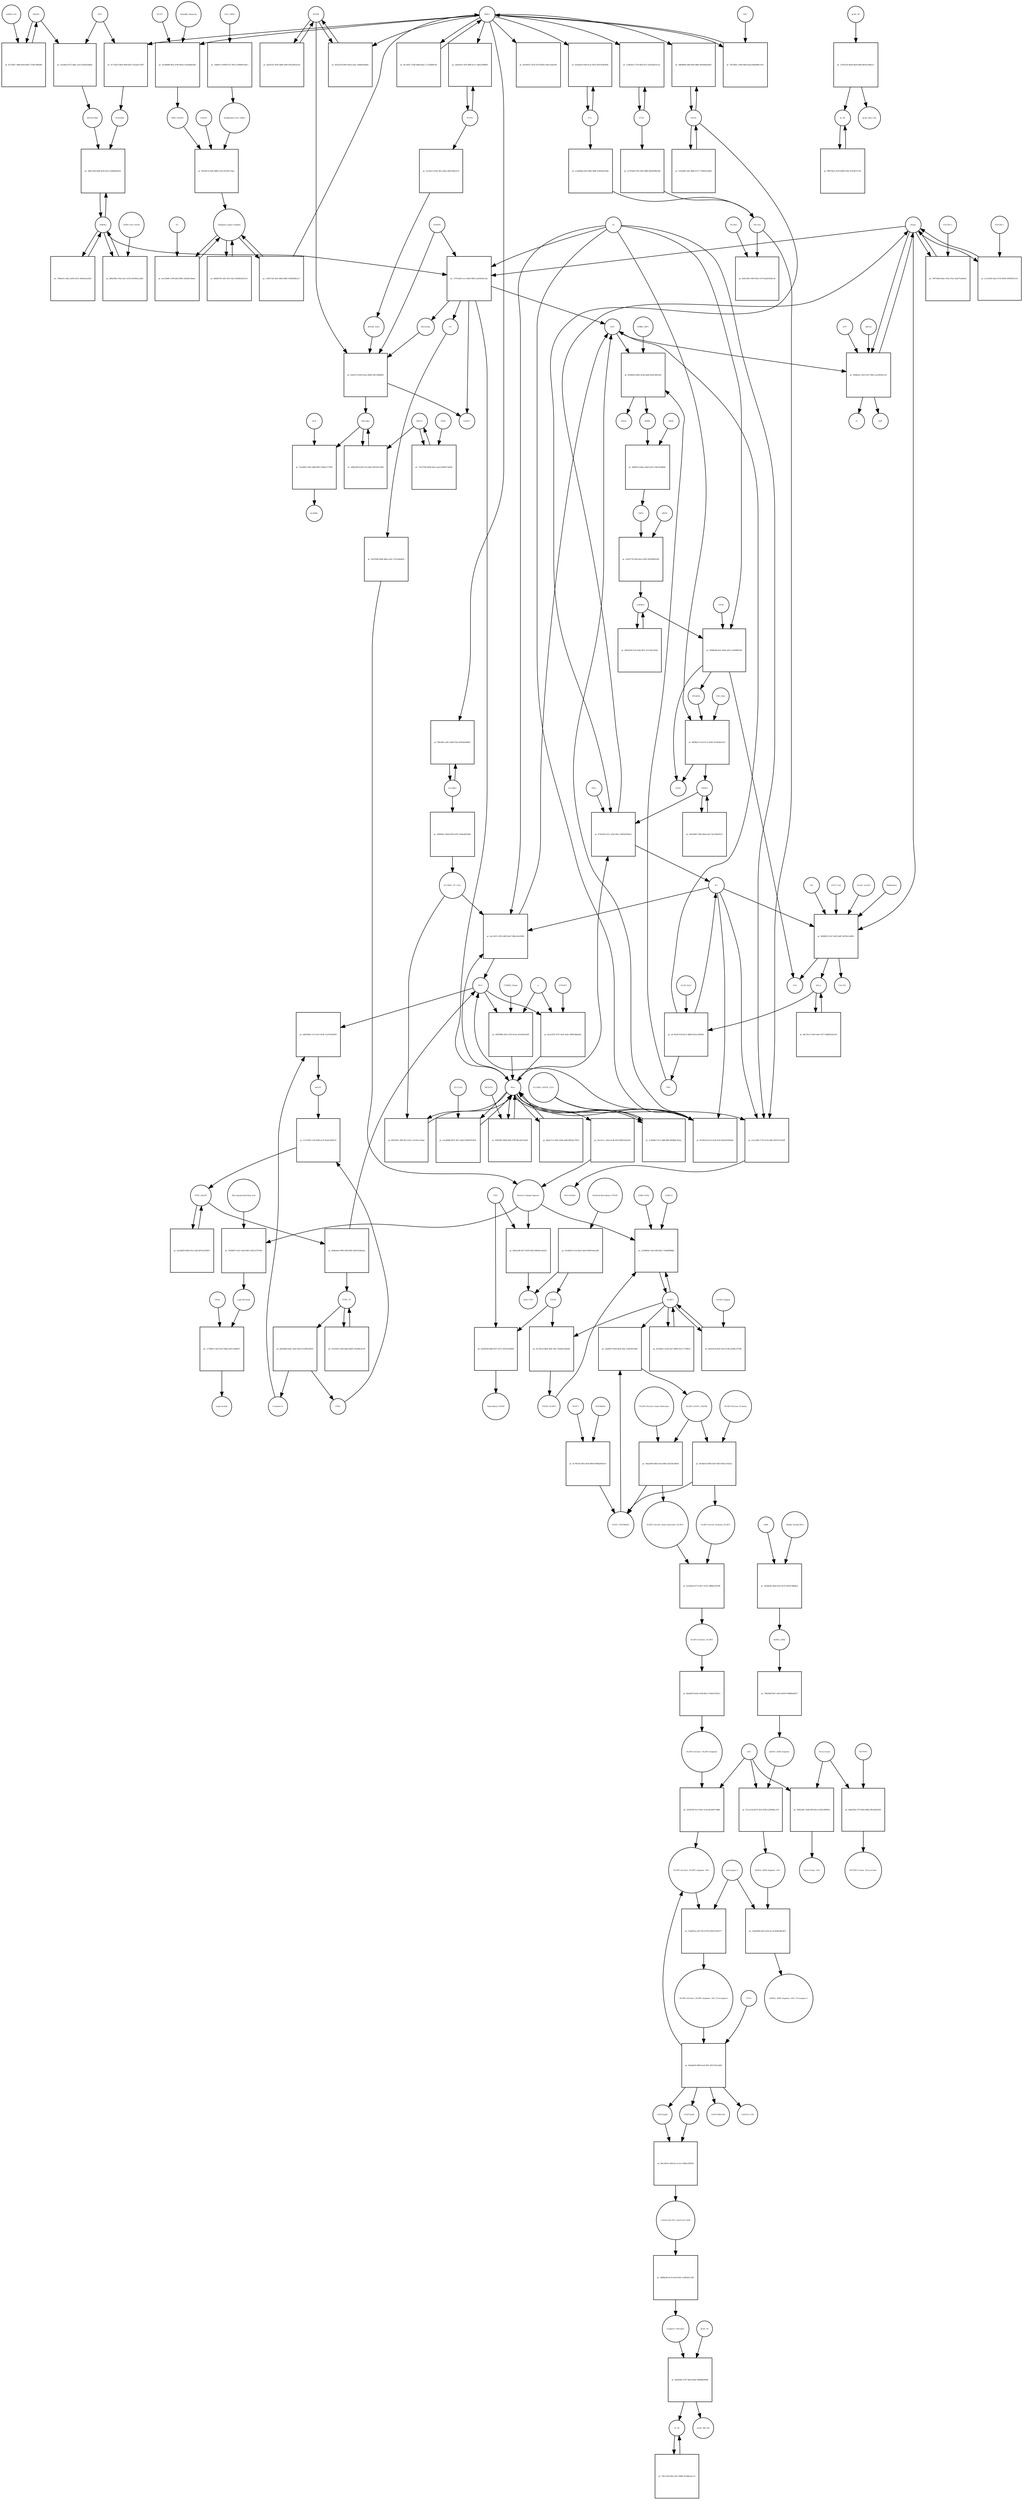 strict digraph  {
Heme [annotation="urn_miriam_obo.chebi_CHEBI%3A30413", bipartite=0, cls="simple chemical", fontsize=4, label=Heme, shape=circle];
"pr_13701ad8-1ce1-48e0-9983-aa2645e6c22e" [annotation="", bipartite=1, cls=process, fontsize=4, label="pr_13701ad8-1ce1-48e0-9983-aa2645e6c22e", shape=square];
Biliverdin [annotation="urn_miriam_obo.chebi_CHEBI%3A17033", bipartite=0, cls="simple chemical", fontsize=4, label=Biliverdin, shape=circle];
HMOX1 [annotation=urn_miriam_uniprot_P09601, bipartite=0, cls=macromolecule, fontsize=4, label=HMOX1, shape=circle];
O2 [annotation="urn_miriam_obo.chebi_CHEBI%3A15379", bipartite=0, cls="simple chemical", fontsize=4, label=O2, shape=circle];
NADPH [annotation="urn_miriam_obo.chebi_CHEBI%3A16474", bipartite=0, cls="simple chemical", fontsize=4, label=NADPH, shape=circle];
H2O [annotation="urn_miriam_obo.chebi_CHEBI%3A15377", bipartite=0, cls="simple chemical", fontsize=4, label=H2O, shape=circle];
"Fe2+" [annotation="urn_miriam_obo.chebi_CHEBI%3A29033", bipartite=0, cls="simple chemical", fontsize=4, label="Fe2+", shape=circle];
"NADP+" [annotation="urn_miriam_obo.chebi_CHEBI%3A18009", bipartite=0, cls="simple chemical", fontsize=4, label="NADP+", shape=circle];
CO [annotation="urn_miriam_obo.chebi_CHEBI%3A17245", bipartite=0, cls="simple chemical", fontsize=4, label=CO, shape=circle];
"pr_769756b2-bbee-476e-97ee-9ad371a08eeb" [annotation="", bipartite=1, cls=process, fontsize=4, label="pr_769756b2-bbee-476e-97ee-9ad371a08eeb", shape=square];
"FLVCR1-2" [annotation=urn_miriam_uniprot_Q9Y5Y0, bipartite=0, cls=macromolecule, fontsize=4, label="FLVCR1-2", shape=circle];
"pr_e0a9c57f-b593-44ca-8b96-3f41168d0f93" [annotation="", bipartite=1, cls=process, fontsize=4, label="pr_e0a9c57f-b593-44ca-8b96-3f41168d0f93", shape=square];
Bilirubin [annotation="urn_miriam_obo.chebi_CHEBI%3A16990", bipartite=0, cls="simple chemical", fontsize=4, label=Bilirubin, shape=circle];
BLVRB [annotation=urn_miriam_uniprot_P30043, bipartite=0, cls=macromolecule, fontsize=4, label=BLVRB, shape=circle];
"BLVRA_Zn2+" [annotation="urn_miriam_obo.chebi_CHEBI%3A29805|urn_miriam_uniprot_P53004", bipartite=0, cls=complex, fontsize=4, label="BLVRA_Zn2+", shape=circle];
"pr_a9f4ad58-9c84-47ae-b6af-9d333fca2f6d" [annotation="", bipartite=1, cls=process, fontsize=4, label="pr_a9f4ad58-9c84-47ae-b6af-9d333fca2f6d", shape=square];
ABCC1 [annotation=urn_miriam_uniprot_P02768, bipartite=0, cls=macromolecule, fontsize=4, label=ABCC1, shape=circle];
"pr_57aed941-4562-4bdf-8d67-924b1a77593f" [annotation="", bipartite=1, cls=process, fontsize=4, label="pr_57aed941-4562-4bdf-8d67-924b1a77593f", shape=square];
ALB [annotation=urn_miriam_uniprot_P02768, bipartite=0, cls=macromolecule, fontsize=4, label=ALB, shape=circle];
"ALB/BIL" [annotation="urn_miriam_uniprot_P02768|urn_miriam_obo.chebi_CHEBI%3A16990", bipartite=0, cls=complex, fontsize=4, label="ALB/BIL", shape=circle];
NRF2 [annotation="", bipartite=0, cls=macromolecule, fontsize=4, label=NRF2, shape=circle];
"pr_4171a812-6b5f-4d36-b0e7-f2a5a6115f97" [annotation="", bipartite=1, cls=process, fontsize=4, label="pr_4171a812-6b5f-4d36-b0e7-f2a5a6115f97", shape=square];
MAF [annotation=urn_miriam_uniprot_O75444, bipartite=0, cls=macromolecule, fontsize=4, label=MAF, shape=circle];
"Nrf2/Maf" [annotation="", bipartite=0, cls=complex, fontsize=4, label="Nrf2/Maf", shape=circle];
"pr_2e1fd4a5-ff72-4d4c-aa5f-c65df3a0dfae" [annotation="", bipartite=1, cls=process, fontsize=4, label="pr_2e1fd4a5-ff72-4d4c-aa5f-c65df3a0dfae", shape=square];
BACH1 [annotation=urn_miriam_uniprot_O14867, bipartite=0, cls=macromolecule, fontsize=4, label=BACH1, shape=circle];
"BACH1/Maf" [annotation="", bipartite=0, cls=complex, fontsize=4, label="BACH1/Maf", shape=circle];
"pr_dc578617-6f86-40e4-bf05-7158e7086ed8" [annotation="", bipartite=1, cls=process, fontsize=4, label="pr_dc578617-6f86-40e4-bf05-7158e7086ed8", shape=square];
"miRNA-155" [annotation=urn_miriam_ncbigene_406947, bipartite=0, cls="nucleic acid feature", fontsize=4, label="miRNA-155", shape=circle];
"pr_24b5ced8-026b-4a3f-bcf3-e3a84681bd21" [annotation="", bipartite=1, cls=process, fontsize=4, label="pr_24b5ced8-026b-4a3f-bcf3-e3a84681bd21", shape=square];
PRIN9 [annotation="urn_miriam_obo.chebi_CHEBI%3A15430", bipartite=0, cls="simple chemical", fontsize=4, label=PRIN9, shape=circle];
"pr_672fa562-dc5c-4226-89ce-7b85447fb9c4" [annotation="", bipartite=1, cls=process, fontsize=4, label="pr_672fa562-dc5c-4226-89ce-7b85447fb9c4", shape=square];
FECH [annotation=urn_miriam_uniprot_P22830, bipartite=0, cls=macromolecule, fontsize=4, label=FECH, shape=circle];
"Pb2+" [annotation="urn_miriam_obo.chebi_CHEBI%3A27889", bipartite=0, cls="simple chemical", fontsize=4, label="Pb2+", shape=circle];
"H+" [annotation="urn_miriam_obo.chebi_CHEBI%3A15378", bipartite=0, cls="simple chemical", fontsize=4, label="H+", shape=circle];
"SUCC-CoA" [annotation="urn_miriam_obo.chebi_CHEBI%3A57292", bipartite=0, cls="simple chemical", fontsize=4, label="SUCC-CoA", shape=circle];
"pr_04086232-5fe7-4d32-b487-6d7bfc5a985c" [annotation="", bipartite=1, cls=process, fontsize=4, label="pr_04086232-5fe7-4d32-b487-6d7bfc5a985c", shape=square];
dALA [annotation="urn_miriam_obo.chebi_CHEBI%3A356416", bipartite=0, cls="simple chemical", fontsize=4, label=dALA, shape=circle];
ALAS1_ALAS2 [annotation="urn_miriam_uniprot_P13196|urn_miriam_uniprot_P22557", bipartite=0, cls=complex, fontsize=4, label=ALAS1_ALAS2, shape=circle];
Panhematin [annotation="urn_miriam_obo.chebi_CHEBI%3A50385", bipartite=0, cls="simple chemical", fontsize=4, label=Panhematin, shape=circle];
Gly [annotation="urn_miriam_obo.chebi_CHEBI%3A57305", bipartite=0, cls="simple chemical", fontsize=4, label=Gly, shape=circle];
"CoA-SH" [annotation="urn_miriam_obo.chebi_CHEBI%3A15346", bipartite=0, cls="simple chemical", fontsize=4, label="CoA-SH", shape=circle];
CO2 [annotation="urn_miriam_obo.chebi_CHEBI%3A16526", bipartite=0, cls="simple chemical", fontsize=4, label=CO2, shape=circle];
"pr_43cdd896-9f2a-4740-94ad-11b1b0a8a2b0" [annotation="", bipartite=1, cls=process, fontsize=4, label="pr_43cdd896-9f2a-4740-94ad-11b1b0a8a2b0", shape=square];
KEAP1 [annotation=urn_miriam_uniprot_Q14145, bipartite=0, cls=macromolecule, fontsize=4, label=KEAP1, shape=circle];
NRF2_KEAP1 [annotation="urn_miriam_uniprot_Q14145|urn_miriam_uniprot_Q16236", bipartite=0, cls=complex, fontsize=4, label=NRF2_KEAP1, shape=circle];
"Dimethly fumarate" [annotation="urn_miriam_obo.chebi_CHEBI%3A76004", bipartite=0, cls="simple chemical", fontsize=4, label="Dimethly fumarate", shape=circle];
"Ubiquitin Ligase Complex" [annotation="urn_miriam_uniprot_Q14145|urn_miriam_uniprot_Q15843|urn_miriam_uniprot_Q13618|urn_miriam_uniprot_P62877|urn_miriam_uniprot_Q16236|urn_miriam_uniprot_P0CG48|urn_miriam_pubmed_19940261|urn_miriam_interpro_IPR000608", bipartite=0, cls=complex, fontsize=4, label="Ubiquitin Ligase Complex", shape=circle];
"pr_8b0d5785-cbf2-410c-82e3-682462a912c6" [annotation="", bipartite=1, cls=process, fontsize=4, label="pr_8b0d5785-cbf2-410c-82e3-682462a912c6", shape=square];
"pr_efc78cdf-fc06-4e11-8b8d-03e0c22b606c" [annotation="", bipartite=1, cls=process, fontsize=4, label="pr_efc78cdf-fc06-4e11-8b8d-03e0c22b606c", shape=square];
PBG [annotation="urn_miriam_obo.chebi_CHEBI%3A58126", bipartite=0, cls="simple chemical", fontsize=4, label=PBG, shape=circle];
"ALAD_Zn2+" [annotation="urn_miriam_uniprot_P13716|urn_miriam_obo.chebi_CHEBI%3A29105", bipartite=0, cls=complex, fontsize=4, label="ALAD_Zn2+", shape=circle];
"pr_9f246025-d603-4c8d-9a68-ed2614f9c4e0" [annotation="", bipartite=1, cls=process, fontsize=4, label="pr_9f246025-d603-4c8d-9a68-ed2614f9c4e0", shape=square];
HMBL [annotation="urn_miriam_obo.chebi_CHEBI%3A57845", bipartite=0, cls="simple chemical", fontsize=4, label=HMBL, shape=circle];
HMBS_DIPY [annotation="urn_miriam_obo.chebi_CHEBI%3A36319|urn_miriam_uniprot_P08397", bipartite=0, cls=complex, fontsize=4, label=HMBS_DIPY, shape=circle];
"NH4+" [annotation="urn_miriam_obo.chebi_CHEBI%3A28938", bipartite=0, cls="simple chemical", fontsize=4, label="NH4+", shape=circle];
"pr_b6b8f1c6-b8ae-49e8-a916-c04e3e24864c" [annotation="", bipartite=1, cls=process, fontsize=4, label="pr_b6b8f1c6-b8ae-49e8-a916-c04e3e24864c", shape=square];
URO3 [annotation="urn_miriam_obo.chebi_CHEBI%3A15437", bipartite=0, cls="simple chemical", fontsize=4, label=URO3, shape=circle];
UROS [annotation=urn_miriam_uniprot_P10746, bipartite=0, cls=macromolecule, fontsize=4, label=UROS, shape=circle];
"pr_a2032778-d1fb-4ae5-a83f-28326d991445" [annotation="", bipartite=1, cls=process, fontsize=4, label="pr_a2032778-d1fb-4ae5-a83f-28326d991445", shape=square];
COPRO3 [annotation="urn_miriam_obo.chebi_CHEBI%3A15439", bipartite=0, cls="simple chemical", fontsize=4, label=COPRO3, shape=circle];
UROD [annotation=urn_miriam_uniprot_P06132, bipartite=0, cls=macromolecule, fontsize=4, label=UROD, shape=circle];
"pr_6588fe86-6e6c-462b-afd3-ca506df61fb1" [annotation="", bipartite=1, cls=process, fontsize=4, label="pr_6588fe86-6e6c-462b-afd3-ca506df61fb1", shape=square];
PPGEN9 [annotation="urn_miriam_obo.chebi_CHEBI%3A15435", bipartite=0, cls="simple chemical", fontsize=4, label=PPGEN9, shape=circle];
CPOX [annotation=urn_miriam_uniprot_P36551, bipartite=0, cls=macromolecule, fontsize=4, label=CPOX, shape=circle];
H2O2 [annotation="urn_miriam_obo.chebi_CHEBI%3A16240", bipartite=0, cls="simple chemical", fontsize=4, label=H2O2, shape=circle];
"pr_d6f965a7-fce6-417e-9a06-7bc6e84e19c5" [annotation="", bipartite=1, cls=process, fontsize=4, label="pr_d6f965a7-fce6-417e-9a06-7bc6e84e19c5", shape=square];
PPO_FAD [annotation="urn_miriam_obo.chebi_CHEBI%3A16238|urn_miriam_uniprot_P50336", bipartite=0, cls=complex, fontsize=4, label=PPO_FAD, shape=circle];
"pr_0fc1dd7c-47db-4d4b-b4ac-cc75adf687a6" [annotation="", bipartite=1, cls=process, fontsize=4, label="pr_0fc1dd7c-47db-4d4b-b4ac-cc75adf687a6", shape=square];
"pr_b8c33ca7-54e9-4e0c-9277-b8d82633a1b2" [annotation="", bipartite=1, cls="uncertain process", fontsize=4, label="pr_b8c33ca7-54e9-4e0c-9277-b8d82633a1b2", shape=square];
"pr_90d3d140-f1fe-4a8e-867c-fa7cb9c3d1b0" [annotation="", bipartite=1, cls="uncertain process", fontsize=4, label="pr_90d3d140-f1fe-4a8e-867c-fa7cb9c3d1b0", shape=square];
"pr_2b53a983-796d-49e6-ada7-4e3c9ffa9213" [annotation="", bipartite=1, cls="uncertain process", fontsize=4, label="pr_2b53a983-796d-49e6-ada7-4e3c9ffa9213", shape=square];
"Poly-unsaturated fatty acid" [annotation="urn_miriam_obo.chebi_CHEBI%3A26208", bipartite=0, cls="simple chemical", fontsize=4, label="Poly-unsaturated fatty acid", shape=circle];
"pr_70044027-dcb7-4a62-887a-5851a374794e" [annotation="", bipartite=1, cls=process, fontsize=4, label="pr_70044027-dcb7-4a62-887a-5851a374794e", shape=square];
"Lipid Peroxide" [annotation="urn_miriam_obo.chebi_CHEBI%3A61051", bipartite=0, cls="simple chemical", fontsize=4, label="Lipid Peroxide", shape=circle];
"Reactive Oxygen Species" [annotation="urn_miriam_obo.chebi_CHEBI%3A26523", bipartite=0, cls="simple chemical", fontsize=4, label="Reactive Oxygen Species", shape=circle];
"pr_ea112485-7735-411b-af40-3831167a2d3f" [annotation="", bipartite=1, cls=process, fontsize=4, label="pr_ea112485-7735-411b-af40-3831167a2d3f", shape=square];
"Fe(3+)O(OH)" [annotation="urn_miriam_obo.chebi_CHEBI%3A78619", bipartite=0, cls="simple chemical", fontsize=4, label="Fe(3+)O(OH)", shape=circle];
Ferritin [annotation=urn_miriam_uniprot_P02794, bipartite=0, cls=complex, fontsize=4, label=Ferritin, shape=circle];
"pr_8052f591-20f0-4fc2-b35c-7ac92ca12daa" [annotation="", bipartite=1, cls=process, fontsize=4, label="pr_8052f591-20f0-4fc2-b35c-7ac92ca12daa", shape=square];
"SLC40A1_CP_Cu2+" [annotation="urn_miriam_uniprot_P00450|urn_miriam_uniprot_Q9NP59|urn_miriam_obo.chebi_CHEBI%3A29036", bipartite=0, cls=complex, fontsize=4, label="SLC40A1_CP_Cu2+", shape=circle];
"pr_4ec2247c-6355-4805-8e47-98bc26c65900" [annotation="", bipartite=1, cls=process, fontsize=4, label="pr_4ec2247c-6355-4805-8e47-98bc26c65900", shape=square];
"Fe3+" [annotation="urn_miriam_obo.chebi_CHEBI%3A29034", bipartite=0, cls="simple chemical", fontsize=4, label="Fe3+", shape=circle];
SLC40A1 [annotation=urn_miriam_ncbigene_30061, bipartite=0, cls="nucleic acid feature", fontsize=4, label=SLC40A1, shape=circle];
"pr_f80a3ffe-e491-4389-87de-45954a836d41" [annotation="", bipartite=1, cls=process, fontsize=4, label="pr_f80a3ffe-e491-4389-87de-45954a836d41", shape=square];
FTH1 [annotation=urn_miriam_ncbigene_2495, bipartite=0, cls="nucleic acid feature", fontsize=4, label=FTH1, shape=circle];
"pr_27dd3aa5-7319-4824-af7c-b67d24a3e122" [annotation="", bipartite=1, cls=process, fontsize=4, label="pr_27dd3aa5-7319-4824-af7c-b67d24a3e122", shape=square];
FTL [annotation=urn_miriam_ncbigene_2512, bipartite=0, cls="nucleic acid feature", fontsize=4, label=FTL, shape=circle];
"pr_6e9ae81f-f56d-4c2e-9433-05474cb05f49" [annotation="", bipartite=1, cls=process, fontsize=4, label="pr_6e9ae81f-f56d-4c2e-9433-05474cb05f49", shape=square];
"pr_ec7f1bb0-f744-4182-9889-4645f090e3b6" [annotation="", bipartite=1, cls=process, fontsize=4, label="pr_ec7f1bb0-f744-4182-9889-4645f090e3b6", shape=square];
"pr_ecde84be-f262-46b2-848f-3cb93e8c82de" [annotation="", bipartite=1, cls=process, fontsize=4, label="pr_ecde84be-f262-46b2-848f-3cb93e8c82de", shape=square];
"pr_44f6d60b-28fd-4f85-88be-96928daeb0d7" [annotation="", bipartite=1, cls=process, fontsize=4, label="pr_44f6d60b-28fd-4f85-88be-96928daeb0d7", shape=square];
"pr_21b2daff-c8f1-460b-b172-7189433c69ab" [annotation="", bipartite=1, cls=process, fontsize=4, label="pr_21b2daff-c8f1-460b-b172-7189433c69ab", shape=square];
"pr_7396a55c-ddca-4e85-a013-16de0e2a32b3" [annotation="", bipartite=1, cls=process, fontsize=4, label="pr_7396a55c-ddca-4e85-a013-16de0e2a32b3", shape=square];
BLVRA [annotation=urn_miriam_ncbigene_644, bipartite=0, cls="nucleic acid feature", fontsize=4, label=BLVRA, shape=circle];
"pr_ed2b1fd1-2d76-48f4-8c11-3dd1e28f9f03" [annotation="", bipartite=1, cls=process, fontsize=4, label="pr_ed2b1fd1-2d76-48f4-8c11-3dd1e28f9f03", shape=square];
"pr_6f3a2339-d935-4dcb-aedc-32f66b3e8bd2" [annotation="", bipartite=1, cls=process, fontsize=4, label="pr_6f3a2339-d935-4dcb-aedc-32f66b3e8bd2", shape=square];
"pr_baa9574c-85f2-4b66-af90-635a399c4ced" [annotation="", bipartite=1, cls=process, fontsize=4, label="pr_baa9574c-85f2-4b66-af90-635a399c4ced", shape=square];
"pr_feca92c2-05d1-4fcf-adea-5662c8b2e2c9" [annotation="", bipartite=1, cls=process, fontsize=4, label="pr_feca92c2-05d1-4fcf-adea-5662c8b2e2c9", shape=square];
"pr_e80090ec-fbdd-4293-b190-7a64e68335b0" [annotation="", bipartite=1, cls=process, fontsize=4, label="pr_e80090ec-fbdd-4293-b190-7a64e68335b0", shape=square];
"pr_5d5e18f2-1090-435a-917d-ba4433f2fce8" [annotation="", bipartite=1, cls=process, fontsize=4, label="pr_5d5e18f2-1090-435a-917d-ba4433f2fce8", shape=square];
NCOA4 [annotation=urn_miriam_uniprot_Q13772, bipartite=0, cls=macromolecule, fontsize=4, label=NCOA4, shape=circle];
"pr_5087898a-0d13-4319-bcbe-d21b54e9a2ff" [annotation="", bipartite=1, cls=process, fontsize=4, label="pr_5087898a-0d13-4319-bcbe-d21b54e9a2ff", shape=square];
CYBRD1_Heme [annotation="urn_miriam_uniprot_Q53TN4|urn_miriam_obo.chebi_CHEBI%3A30413", bipartite=0, cls=complex, fontsize=4, label=CYBRD1_Heme, shape=circle];
"e-" [annotation="urn_miriam_obo.chebi_CHEBI%3A10545", bipartite=0, cls="simple chemical", fontsize=4, label="e-", shape=circle];
"pr_e3e2bb8b-8637-487c-8afd-9509d787d19c" [annotation="", bipartite=1, cls=process, fontsize=4, label="pr_e3e2bb8b-8637-487c-8afd-9509d787d19c", shape=square];
SLC11A2 [annotation=urn_miriam_uniprot_P49281, bipartite=0, cls=macromolecule, fontsize=4, label=SLC11A2, shape=circle];
"pr_1774dd51-18a3-4c87-88a4-d3f1c26bfd75" [annotation="", bipartite=1, cls=process, fontsize=4, label="pr_1774dd51-18a3-4c87-88a4-d3f1c26bfd75", shape=square];
"Lipid alcohol" [annotation="urn_miriam_obo.chebi_CHEBI%3A24026", bipartite=0, cls="simple chemical", fontsize=4, label="Lipid alcohol", shape=circle];
GPX4 [annotation=urn_miriam_uniprot_P36969, bipartite=0, cls=macromolecule, fontsize=4, label=GPX4, shape=circle];
"pr_d80a508c-032a-4ac2-b130-a8196e2ca0fa" [annotation="", bipartite=1, cls=process, fontsize=4, label="pr_d80a508c-032a-4ac2-b130-a8196e2ca0fa", shape=square];
"SARS-CoV-2 Orf3a" [annotation="urn_miriam_uniprot_P0DTC3|urn_miriam_taxonomy_2697049", bipartite=0, cls=macromolecule, fontsize=4, label="SARS-CoV-2 Orf3a", shape=circle];
"pr_42c21ccc-242a-4cd6-925f-80f9cb3e63ef" [annotation="", bipartite=1, cls=process, fontsize=4, label="pr_42c21ccc-242a-4cd6-925f-80f9cb3e63ef", shape=square];
"pr_71b73748-4268-4a61-aaed-63d4917afb3d" [annotation="", bipartite=1, cls=process, fontsize=4, label="pr_71b73748-4268-4a61-aaed-63d4917afb3d", shape=square];
Orf9c [annotation=urn_miriam_taxonomy_2697049, bipartite=0, cls=macromolecule, fontsize=4, label=Orf9c, shape=circle];
CUL3_RBX1 [annotation="urn_miriam_uniprot_Q13618|urn_miriam_uniprot_P62877", bipartite=0, cls=complex, fontsize=4, label=CUL3_RBX1, shape=circle];
"pr_33d647c3-0098-4727-8615-419b09c03dc1" [annotation="", bipartite=1, cls=process, fontsize=4, label="pr_33d647c3-0098-4727-8615-419b09c03dc1", shape=square];
"Neddylated CUL3_RBX1" [annotation="urn_miriam_uniprot_Q15843|urn_miriam_uniprot_Q13618|urn_miriam_uniprot_P62877", bipartite=0, cls=complex, fontsize=4, label="Neddylated CUL3_RBX1", shape=circle];
"pr_bb7d9351-2676-4379-b059-238ccfa4a506" [annotation="", bipartite=1, cls=process, fontsize=4, label="pr_bb7d9351-2676-4379-b059-238ccfa4a506", shape=square];
"pr_6f238274-2b26-4f88-a7d5-e5fc4017cbec" [annotation="", bipartite=1, cls=process, fontsize=4, label="pr_6f238274-2b26-4f88-a7d5-e5fc4017cbec", shape=square];
CAND1 [annotation=urn_miriam_uniprot_Q86VP6, bipartite=0, cls=macromolecule, fontsize=4, label=CAND1, shape=circle];
E2 [annotation=urn_miriam_interpro_IPR000608, bipartite=0, cls=macromolecule, fontsize=4, label=E2, shape=circle];
"pr_4ec33b98-c108-4d52-8f0a-cb8285c44abc" [annotation="", bipartite=1, cls=process, fontsize=4, label="pr_4ec33b98-c108-4d52-8f0a-cb8285c44abc", shape=square];
"pr_59378d2c-149d-4400-ba2b-d0e69661191c" [annotation="", bipartite=1, cls=process, fontsize=4, label="pr_59378d2c-149d-4400-ba2b-d0e69661191c", shape=square];
PKC [annotation="urn_miriam_pubmed_12198130|urn_miriam_interpro_IPR012233", bipartite=0, cls=macromolecule, fontsize=4, label=PKC, shape=circle];
"pr_a115ef5b-4aa2-4735-8599-63f50f503135" [annotation="", bipartite=1, cls=process, fontsize=4, label="pr_a115ef5b-4aa2-4735-8599-63f50f503135", shape=square];
"FLVCR1-1" [annotation=urn_miriam_uniprot_Q9Y5Y0, bipartite=0, cls=macromolecule, fontsize=4, label="FLVCR1-1", shape=circle];
"pr_59f46ee2-1d53-4107-94b1-ea359916c253" [annotation="", bipartite=1, cls=process, fontsize=4, label="pr_59f46ee2-1d53-4107-94b1-ea359916c253", shape=square];
ABCG2 [annotation=urn_miriam_uniprot_Q9UNQ0, bipartite=0, cls="macromolecule multimer", fontsize=4, label=ABCG2, shape=circle];
ATP [annotation="urn_miriam_obo.chebi_CHEBI%3A30616", bipartite=0, cls="simple chemical", fontsize=4, label=ATP, shape=circle];
Pi [annotation="urn_miriam_obo.chebi_CHEBI%3A18367", bipartite=0, cls="simple chemical", fontsize=4, label=Pi, shape=circle];
ADP [annotation="urn_miriam_obo.chebi_CHEBI%3A456216", bipartite=0, cls="simple chemical", fontsize=4, label=ADP, shape=circle];
"pr_1c46d6e7-f1e1-4bfb-8ffb-966984c2f2ea" [annotation="", bipartite=1, cls=process, fontsize=4, label="pr_1c46d6e7-f1e1-4bfb-8ffb-966984c2f2ea", shape=square];
"SLC40A1_HEPH_Cu2+" [annotation="urn_miriam_uniprot_Q9BQS7|urn_miriam_uniprot_Q9NP59|urn_miriam_obo.chebi_CHEBI%3A28694", bipartite=0, cls=complex, fontsize=4, label="SLC40A1_HEPH_Cu2+", shape=circle];
"pr_8374f10d-61c0-4c0f-bc9e-80ed10509a6d" [annotation="", bipartite=1, cls=process, fontsize=4, label="pr_8374f10d-61c0-4c0f-bc9e-80ed10509a6d", shape=square];
"pr_e9d1046d-11e3-4cb7-8cd6-7a278c662f39" [annotation="", bipartite=1, cls=process, fontsize=4, label="pr_e9d1046d-11e3-4cb7-8cd6-7a278c662f39", shape=square];
Transferrin [annotation=urn_miriam_uniprot_P02787, bipartite=0, cls=macromolecule, fontsize=4, label=Transferrin, shape=circle];
holoTF [annotation="urn_miriam_uniprot_P02787|urn_miriam_obo.chebi_CHEBI%3A29034", bipartite=0, cls=complex, fontsize=4, label=holoTF, shape=circle];
TFRC [annotation=urn_miriam_uniprot_P02786, bipartite=0, cls="macromolecule multimer", fontsize=4, label=TFRC, shape=circle];
"pr_57cd704f-cc09-4430-ae7f-8a2bc0f04155" [annotation="", bipartite=1, cls=process, fontsize=4, label="pr_57cd704f-cc09-4430-ae7f-8a2bc0f04155", shape=square];
TFRC_holoTF [annotation="urn_miriam_uniprot_P02787|urn_miriam_obo.chebi_CHEBI%3A29034|urn_miriam_uniprot_P02786", bipartite=0, cls=complex, fontsize=4, label=TFRC_holoTF, shape=circle];
"pr_edcddd50-9684-45e1-9aff-d87efe349051" [annotation="", bipartite=1, cls=process, fontsize=4, label="pr_edcddd50-9684-45e1-9aff-d87efe349051", shape=square];
"pr_d546a0ee-0985-405b-8ff6-44035528aaba" [annotation="", bipartite=1, cls=process, fontsize=4, label="pr_d546a0ee-0985-405b-8ff6-44035528aaba", shape=square];
TFRC_TF [annotation="urn_miriam_uniprot_P02787|urn_miriam_uniprot_P02786", bipartite=0, cls=complex, fontsize=4, label=TFRC_TF, shape=circle];
"pr_83ca2932-4747-4a01-be8c-89961dbdefba" [annotation="", bipartite=1, cls=process, fontsize=4, label="pr_83ca2932-4747-4a01-be8c-89961dbdefba", shape=square];
STEAP3 [annotation=urn_miriam_uniprot_Q658P3, bipartite=0, cls=macromolecule, fontsize=4, label=STEAP3, shape=circle];
"pr_5f9f3063-4408-4926-974f-6bc3e8114ef6" [annotation="", bipartite=1, cls=process, fontsize=4, label="pr_5f9f3063-4408-4926-974f-6bc3e8114ef6", shape=square];
MCOLN1 [annotation=urn_miriam_uniprot_Q9GZU1, bipartite=0, cls=macromolecule, fontsize=4, label=MCOLN1, shape=circle];
"pr_d8eb17c5-24d1-4304-a6d6-dff2de17bf23" [annotation="", bipartite=1, cls=process, fontsize=4, label="pr_d8eb17c5-24d1-4304-a6d6-dff2de17bf23", shape=square];
"pr_1f219919-1204-4da4-8d58-e76e9fbc4c39" [annotation="", bipartite=1, cls=process, fontsize=4, label="pr_1f219919-1204-4da4-8d58-e76e9fbc4c39", shape=square];
"pr_baf628e8-b54c-4282-9616-b7a3f8cd4593" [annotation="", bipartite=1, cls=process, fontsize=4, label="pr_baf628e8-b54c-4282-9616-b7a3f8cd4593", shape=square];
"pr_c38017e8-18ee-4b65-8662-5992856fa1a7" [annotation="", bipartite=1, cls=process, fontsize=4, label="pr_c38017e8-18ee-4b65-8662-5992856fa1a7", shape=square];
"Oxidized thioredoxin_TXNIP" [annotation="urn_miriam_uniprot_P10599|urn_miriam_uniprot_Q9H3M7", bipartite=0, cls=complex, fontsize=4, label="Oxidized thioredoxin_TXNIP", shape=circle];
"pr_16cbbf30-e7ed-4ba3-9ab5-89491e6ee246" [annotation="", bipartite=1, cls=process, fontsize=4, label="pr_16cbbf30-e7ed-4ba3-9ab5-89491e6ee246", shape=square];
TXNIP [annotation=urn_miriam_uniprot_Q9H3M7, bipartite=0, cls=macromolecule, fontsize=4, label=TXNIP, shape=circle];
"2xHC-TXN" [annotation=urn_miriam_uniprot_P10599, bipartite=0, cls=macromolecule, fontsize=4, label="2xHC-TXN", shape=circle];
NLRP3 [annotation=urn_miriam_uniprot_Q96P20, bipartite=0, cls=macromolecule, fontsize=4, label=NLRP3, shape=circle];
"pr_6ed141a8-822f-42cb-9c80-af39bc37f78b" [annotation="", bipartite=1, cls=process, fontsize=4, label="pr_6ed141a8-822f-42cb-9c80-af39bc37f78b", shape=square];
"Nf-KB Complex" [annotation="urn_miriam_uniprot_P19838|urn_miriam_uniprot_Q04206|urn_miriam_uniprot_Q00653", bipartite=0, cls=complex, fontsize=4, label="Nf-KB Complex", shape=circle];
"pr_ab7da9ec-ae58-4227-8d96-501c177596c8" [annotation="", bipartite=1, cls=process, fontsize=4, label="pr_ab7da9ec-ae58-4227-8d96-501c177596c8", shape=square];
TXN [annotation=urn_miriam_uniprot_P10599, bipartite=0, cls=macromolecule, fontsize=4, label=TXN, shape=circle];
"pr_f0a6ce08-2617-4d78-9443-d8b3bcc6ee02" [annotation="", bipartite=1, cls=process, fontsize=4, label="pr_f0a6ce08-2617-4d78-9443-d8b3bcc6ee02", shape=square];
"pr_623fe858-fb98-4d71-9272-61f97aef5808" [annotation="", bipartite=1, cls=process, fontsize=4, label="pr_623fe858-fb98-4d71-9272-61f97aef5808", shape=square];
Thioredoxin_TXNIP [annotation="urn_miriam_uniprot_P10599|urn_miriam_uniprot_Q9H3M7", bipartite=0, cls=complex, fontsize=4, label=Thioredoxin_TXNIP, shape=circle];
HSP90AB1 [annotation=urn_miriam_uniprot_P08238, bipartite=0, cls=macromolecule, fontsize=4, label=HSP90AB1, shape=circle];
"pr_0c795165-f492-4454-8fb0-8394ba903ec0" [annotation="", bipartite=1, cls=process, fontsize=4, label="pr_0c795165-f492-4454-8fb0-8394ba903ec0", shape=square];
SUGT1 [annotation=urn_miriam_uniprot_Q9Y2Z0, bipartite=0, cls=macromolecule, fontsize=4, label=SUGT1, shape=circle];
SUGT1_HSP90AB1 [annotation="urn_miriam_uniprot_P08238|urn_miriam_uniprot_Q9Y2Z0", bipartite=0, cls=complex, fontsize=4, label=SUGT1_HSP90AB1, shape=circle];
"pr_a4e8f47f-d029-4f26-afee-acdb7bfc92b0" [annotation="", bipartite=1, cls=process, fontsize=4, label="pr_a4e8f47f-d029-4f26-afee-acdb7bfc92b0", shape=square];
NLRP3_SUGT1_HSP90 [annotation="urn_miriam_uniprot_P08238|urn_miriam_uniprot_Q96P20|urn_miriam_uniprot_Q9Y2Z0", bipartite=0, cls=complex, fontsize=4, label=NLRP3_SUGT1_HSP90, shape=circle];
"pr_91159c2f-d6d2-460c-9dc7-b3ed4c58a9d4" [annotation="", bipartite=1, cls=process, fontsize=4, label="pr_91159c2f-d6d2-460c-9dc7-b3ed4c58a9d4", shape=square];
TXNIP_NLRP3 [annotation="urn_miriam_uniprot_Q9H3M7|urn_miriam_uniprot_Q96P20", bipartite=0, cls=complex, fontsize=4, label=TXNIP_NLRP3, shape=circle];
"NLRP3 Elicitor Proteins" [annotation="urn_miriam_uniprot_P05067|urn_miriam_uniprot_P09616", bipartite=0, cls=macromolecule, fontsize=4, label="NLRP3 Elicitor Proteins", shape=circle];
"pr_3614d535-6856-4a97-bff2-4b5fca7d23ac" [annotation="", bipartite=1, cls=process, fontsize=4, label="pr_3614d535-6856-4a97-bff2-4b5fca7d23ac", shape=square];
"NLRP3 elicitor proteins_NLRP3" [annotation="urn_miriam_uniprot_P09616|urn_miriam_uniprot_P05067|urn_miriam_uniprot_Q96P20", bipartite=0, cls=complex, fontsize=4, label="NLRP3 elicitor proteins_NLRP3", shape=circle];
"NLRP3 Elicitor Small Molecules" [annotation="urn_miriam_obo.chebi_CHEBI%3A46661|urn_miriam_obo.chebi_CHEBI%3A16336|urn_miriam_obo.chebi_CHEBI%3A30563", bipartite=0, cls="simple chemical", fontsize=4, label="NLRP3 Elicitor Small Molecules", shape=circle];
"pr_56aad5ff-0dbd-41da-848a-3d223b326fe6" [annotation="", bipartite=1, cls=process, fontsize=4, label="pr_56aad5ff-0dbd-41da-848a-3d223b326fe6", shape=square];
"NLRP3 elicitor small molecules_NLRP3" [annotation="urn_miriam_obo.chebi_CHEBI%3A46661|urn_miriam_obo.chebi_CHEBI%3A16336|urn_miriam_obo.chebi_CHEBI%3A30563|urn_miriam_uniprot_Q96P20", bipartite=0, cls=complex, fontsize=4, label="NLRP3 elicitor small molecules_NLRP3", shape=circle];
"pr_dc9a4e29-477e-4b71-9cd1-298b0c2f5596" [annotation="", bipartite=1, cls=process, fontsize=4, label="pr_dc9a4e29-477e-4b71-9cd1-298b0c2f5596", shape=square];
"NLRP3 elicitors_NLRP3" [annotation="urn_miriam_uniprot_P05067|urn_miriam_uniprot_P09616|urn_miriam_uniprot_P08238|urn_miriam_uniprot_Q96P20|urn_miriam_uniprot_Q9Y2Z0|urn_miriam_obo.chebi_CHEBI%3A46661|urn_miriam_obo.chebi_CHEBI%3A16336|urn_miriam_obo.chebi_CHEBI%3A30563", bipartite=0, cls=complex, fontsize=4, label="NLRP3 elicitors_NLRP3", shape=circle];
"pr_fbebbd19-ba0a-41bd-8bcd-1344e5536212" [annotation="", bipartite=1, cls=process, fontsize=4, label="pr_fbebbd19-ba0a-41bd-8bcd-1344e5536212", shape=square];
"NLRP3 elicitors_NLRP3 oligomer" [annotation="urn_miriam_obo.chebi_CHEBI%3A36080", bipartite=0, cls="complex multimer", fontsize=4, label="NLRP3 elicitors_NLRP3 oligomer", shape=circle];
"pr_2254416f-91cf-4e0c-aca4-d4cb0417ddba" [annotation="", bipartite=1, cls=process, fontsize=4, label="pr_2254416f-91cf-4e0c-aca4-d4cb0417ddba", shape=square];
ASC [annotation=urn_miriam_uniprot_Q9ULZ3, bipartite=0, cls=macromolecule, fontsize=4, label=ASC, shape=circle];
"NLRP3 elicitors_NLRP3 oligomer_ASC" [annotation="urn_miriam_uniprot_Q9ULZ3|urn_miriam_obo.chebi_CHEBI%3A36080", bipartite=0, cls="complex multimer", fontsize=4, label="NLRP3 elicitors_NLRP3 oligomer_ASC", shape=circle];
"pr_75a6625a-ea97-4fc4-8742-8591472d2177" [annotation="", bipartite=1, cls=process, fontsize=4, label="pr_75a6625a-ea97-4fc4-8742-8591472d2177", shape=square];
"proCaspase-1" [annotation=urn_miriam_uniprot_P29466, bipartite=0, cls=macromolecule, fontsize=4, label="proCaspase-1", shape=circle];
"NLRP3 elicitors_NLRP3 oligomer_ASC_Procaspase1" [annotation="urn_miriam_uniprot_P29466|urn_miriam_uniprot_Q9ULZ3", bipartite=0, cls="complex multimer", fontsize=4, label="NLRP3 elicitors_NLRP3 oligomer_ASC_Procaspase1", shape=circle];
"pr_583a226c-35d6-4f20-beca-e63fcd0f405e" [annotation="", bipartite=1, cls=process, fontsize=4, label="pr_583a226c-35d6-4f20-beca-e63fcd0f405e", shape=square];
"Pyrin trimer" [annotation=urn_miriam_uniprot_O15553, bipartite=0, cls=complex, fontsize=4, label="Pyrin trimer", shape=circle];
"Pyrin trimer_ASC" [annotation="urn_miriam_uniprot_O15553|urn_miriam_uniprot_Q9ULZ3", bipartite=0, cls=complex, fontsize=4, label="Pyrin trimer_ASC", shape=circle];
"pr_2bab91be-cf7f-4443-808a-0ffe2be0d18f" [annotation="", bipartite=1, cls=process, fontsize=4, label="pr_2bab91be-cf7f-4443-808a-0ffe2be0d18f", shape=square];
PSTPIP1 [annotation=urn_miriam_uniprot_O43586, bipartite=0, cls="macromolecule multimer", fontsize=4, label=PSTPIP1, shape=circle];
"PSTPIP1 trimer_Pyrin trimer" [annotation="urn_miriam_uniprot_O15553|urn_miriam_uniprot_O43586", bipartite=0, cls=complex, fontsize=4, label="PSTPIP1 trimer_Pyrin trimer", shape=circle];
"Double Strand DNA" [annotation="urn_miriam_obo.chebi_CHEBI%3A16991", bipartite=0, cls="simple chemical", fontsize=4, label="Double Strand DNA", shape=circle];
"pr_20a98e44-3ba9-4525-9e76-4055f7d8bdcd" [annotation="", bipartite=1, cls=process, fontsize=4, label="pr_20a98e44-3ba9-4525-9e76-4055f7d8bdcd", shape=square];
dsDNA_AIM2 [annotation="urn_miriam_obo.chebi_CHEBI%3A16991|urn_miriam_uniprot_O14862", bipartite=0, cls=complex, fontsize=4, label=dsDNA_AIM2, shape=circle];
AIM2 [annotation=urn_miriam_uniprot_O14862, bipartite=0, cls=macromolecule, fontsize=4, label=AIM2, shape=circle];
"pr_784af9dd-fbe7-4ab3-8a99-076b8bbe6037" [annotation="", bipartite=1, cls=process, fontsize=4, label="pr_784af9dd-fbe7-4ab3-8a99-076b8bbe6037", shape=square];
"dsDNA_AIM2 oligomer" [annotation="urn_miriam_obo.chebi_CHEBI%3A36080", bipartite=0, cls=complex, fontsize=4, label="dsDNA_AIM2 oligomer", shape=circle];
"pr_311cec9a-8a7f-42e2-81fb-aa2f06dac318" [annotation="", bipartite=1, cls=process, fontsize=4, label="pr_311cec9a-8a7f-42e2-81fb-aa2f06dac318", shape=square];
"dsDNA_AIM2 oligomer_ASC" [annotation="urn_miriam_obo.chebi_CHEBI%3A36080|urn_miriam_uniprot_Q9ULZ3", bipartite=0, cls=complex, fontsize=4, label="dsDNA_AIM2 oligomer_ASC", shape=circle];
"pr_1eb629dd-2d55-4cda-9ccd-82d81d8cdf7e" [annotation="", bipartite=1, cls=process, fontsize=4, label="pr_1eb629dd-2d55-4cda-9ccd-82d81d8cdf7e", shape=square];
"dsDNA_AIM2 oligomer_ASC_Procaspase-1" [annotation="", bipartite=0, cls=complex, fontsize=4, label="dsDNA_AIM2 oligomer_ASC_Procaspase-1", shape=circle];
"pr_86ab4629-8df8-4ee6-9f61-8921391e4d28" [annotation="", bipartite=1, cls=process, fontsize=4, label="pr_86ab4629-8df8-4ee6-9f61-8921391e4d28", shape=square];
"CASP1(p20)" [annotation=urn_miriam_uniprot_P29466, bipartite=0, cls=macromolecule, fontsize=4, label="CASP1(p20)", shape=circle];
CTSG [annotation=urn_miriam_uniprot_P08311, bipartite=0, cls=macromolecule, fontsize=4, label=CTSG, shape=circle];
"CASP1(298-316)" [annotation=urn_miriam_uniprot_P29466, bipartite=0, cls=macromolecule, fontsize=4, label="CASP1(298-316)", shape=circle];
"CASP1(1-119)" [annotation=urn_miriam_uniprot_P29466, bipartite=0, cls=macromolecule, fontsize=4, label="CASP1(1-119)", shape=circle];
"CASP1(p10)" [annotation=urn_miriam_uniprot_P29466, bipartite=0, cls=macromolecule, fontsize=4, label="CASP1(p10)", shape=circle];
"pr_96cc80cb-c49d-4cc2-a1a1-080acf2ff454" [annotation="", bipartite=1, cls=process, fontsize=4, label="pr_96cc80cb-c49d-4cc2-a1a1-080acf2ff454", shape=square];
"CASP1(120-197)_CASP1(317-404)" [annotation=urn_miriam_uniprot_P29466, bipartite=0, cls=complex, fontsize=4, label="CASP1(120-197)_CASP1(317-404)", shape=circle];
"pr_e989b230-4e7d-4c0f-b29c-ec983eb1c383" [annotation="", bipartite=1, cls=process, fontsize=4, label="pr_e989b230-4e7d-4c0f-b29c-ec983eb1c383", shape=square];
"Caspase-1 Tetramer" [annotation=urn_miriam_uniprot_P29466, bipartite=0, cls="complex multimer", fontsize=4, label="Caspase-1 Tetramer", shape=circle];
"proIL-1B" [annotation=urn_miriam_uniprot_P01584, bipartite=0, cls=macromolecule, fontsize=4, label="proIL-1B", shape=circle];
"pr_cd78c0c8-4be8-4b54-b0fb-80541c60bca1" [annotation="", bipartite=1, cls=process, fontsize=4, label="pr_cd78c0c8-4be8-4b54-b0fb-80541c60bca1", shape=square];
"IL-1B" [annotation=urn_miriam_uniprot_P01584, bipartite=0, cls=macromolecule, fontsize=4, label="IL-1B", shape=circle];
"proIL-1B(1-116)" [annotation=urn_miriam_uniprot_P01584, bipartite=0, cls=macromolecule, fontsize=4, label="proIL-1B(1-116)", shape=circle];
"pr_99672be1-d129-4d96-87dd-7b7b3b71f15d" [annotation="", bipartite=1, cls="omitted process", fontsize=4, label="pr_99672be1-d129-4d96-87dd-7b7b3b71f15d", shape=square];
"pr_e1568d4d-7a40-43fb-8bcf-725b9ffdb8be" [annotation="", bipartite=1, cls=process, fontsize=4, label="pr_e1568d4d-7a40-43fb-8bcf-725b9ffdb8be", shape=square];
"SARS E" [annotation=urn_miriam_uniprot_P59637, bipartite=0, cls=macromolecule, fontsize=4, label="SARS E", shape=circle];
"SARS Orf3a" [annotation=urn_miriam_uniprot_P59632, bipartite=0, cls=macromolecule, fontsize=4, label="SARS Orf3a", shape=circle];
"proIL-18" [annotation=urn_miriam_uniprot_Q14116, bipartite=0, cls=macromolecule, fontsize=4, label="proIL-18", shape=circle];
"pr_fda0e0da-5787-44b3-bba4-3d6b8828094f" [annotation="", bipartite=1, cls=process, fontsize=4, label="pr_fda0e0da-5787-44b3-bba4-3d6b8828094f", shape=square];
"IL-18" [annotation=urn_miriam_uniprot_Q14116, bipartite=0, cls=macromolecule, fontsize=4, label="IL-18", shape=circle];
"proIL-18(1-36)" [annotation=urn_miriam_uniprot_Q14116, bipartite=0, cls=macromolecule, fontsize=4, label="proIL-18(1-36)", shape=circle];
"pr_785c235d-9f41-42a7-8988-76c6f6ea2cc6" [annotation="", bipartite=1, cls="omitted process", fontsize=4, label="pr_785c235d-9f41-42a7-8988-76c6f6ea2cc6", shape=square];
"pr_5fc83548-9444-44ba-acbf-c7b72a8ed63e" [annotation="", bipartite=1, cls=process, fontsize=4, label="pr_5fc83548-9444-44ba-acbf-c7b72a8ed63e", shape=square];
Heme -> "pr_13701ad8-1ce1-48e0-9983-aa2645e6c22e"  [annotation="", interaction_type=consumption];
Heme -> "pr_769756b2-bbee-476e-97ee-9ad371a08eeb"  [annotation="", interaction_type=consumption];
Heme -> "pr_04086232-5fe7-4d32-b487-6d7bfc5a985c"  [annotation=urn_miriam_pubmed_25446301, interaction_type=inhibition];
Heme -> "pr_a115ef5b-4aa2-4735-8599-63f50f503135"  [annotation="", interaction_type=consumption];
Heme -> "pr_59f46ee2-1d53-4107-94b1-ea359916c253"  [annotation="", interaction_type=consumption];
"pr_13701ad8-1ce1-48e0-9983-aa2645e6c22e" -> Biliverdin  [annotation="", interaction_type=production];
"pr_13701ad8-1ce1-48e0-9983-aa2645e6c22e" -> H2O  [annotation="", interaction_type=production];
"pr_13701ad8-1ce1-48e0-9983-aa2645e6c22e" -> "Fe2+"  [annotation="", interaction_type=production];
"pr_13701ad8-1ce1-48e0-9983-aa2645e6c22e" -> "NADP+"  [annotation="", interaction_type=production];
"pr_13701ad8-1ce1-48e0-9983-aa2645e6c22e" -> CO  [annotation="", interaction_type=production];
Biliverdin -> "pr_e0a9c57f-b593-44ca-8b96-3f41168d0f93"  [annotation="", interaction_type=consumption];
HMOX1 -> "pr_13701ad8-1ce1-48e0-9983-aa2645e6c22e"  [annotation="", interaction_type=catalysis];
HMOX1 -> "pr_24b5ced8-026b-4a3f-bcf3-e3a84681bd21"  [annotation="", interaction_type=consumption];
HMOX1 -> "pr_7396a55c-ddca-4e85-a013-16de0e2a32b3"  [annotation="", interaction_type=consumption];
HMOX1 -> "pr_d80a508c-032a-4ac2-b130-a8196e2ca0fa"  [annotation="", interaction_type=consumption];
O2 -> "pr_13701ad8-1ce1-48e0-9983-aa2645e6c22e"  [annotation="", interaction_type=consumption];
O2 -> "pr_6588fe86-6e6c-462b-afd3-ca506df61fb1"  [annotation="", interaction_type=consumption];
O2 -> "pr_d6f965a7-fce6-417e-9a06-7bc6e84e19c5"  [annotation="", interaction_type=consumption];
O2 -> "pr_ea112485-7735-411b-af40-3831167a2d3f"  [annotation="", interaction_type=consumption];
O2 -> "pr_4ec2247c-6355-4805-8e47-98bc26c65900"  [annotation="", interaction_type=consumption];
O2 -> "pr_8374f10d-61c0-4c0f-bc9e-80ed10509a6d"  [annotation="", interaction_type=consumption];
NADPH -> "pr_13701ad8-1ce1-48e0-9983-aa2645e6c22e"  [annotation="", interaction_type=consumption];
NADPH -> "pr_e0a9c57f-b593-44ca-8b96-3f41168d0f93"  [annotation="", interaction_type=consumption];
H2O -> "pr_9f246025-d603-4c8d-9a68-ed2614f9c4e0"  [annotation="", interaction_type=consumption];
H2O -> "pr_59f46ee2-1d53-4107-94b1-ea359916c253"  [annotation="", interaction_type=consumption];
"Fe2+" -> "pr_672fa562-dc5c-4226-89ce-7b85447fb9c4"  [annotation="", interaction_type=consumption];
"Fe2+" -> "pr_ea112485-7735-411b-af40-3831167a2d3f"  [annotation="", interaction_type=consumption];
"Fe2+" -> "pr_8052f591-20f0-4fc2-b35c-7ac92ca12daa"  [annotation="", interaction_type=consumption];
"Fe2+" -> "pr_4ec2247c-6355-4805-8e47-98bc26c65900"  [annotation="", interaction_type=consumption];
"Fe2+" -> "pr_e3e2bb8b-8637-487c-8afd-9509d787d19c"  [annotation="", interaction_type=consumption];
"Fe2+" -> "pr_42c21ccc-242a-4cd6-925f-80f9cb3e63ef"  [annotation="urn_miriam_pubmed_26794443|urn_miriam_pubmed_30692038", interaction_type=catalysis];
"Fe2+" -> "pr_1c46d6e7-f1e1-4bfb-8ffb-966984c2f2ea"  [annotation="", interaction_type=consumption];
"Fe2+" -> "pr_8374f10d-61c0-4c0f-bc9e-80ed10509a6d"  [annotation="", interaction_type=consumption];
"Fe2+" -> "pr_5f9f3063-4408-4926-974f-6bc3e8114ef6"  [annotation="", interaction_type=consumption];
"Fe2+" -> "pr_d8eb17c5-24d1-4304-a6d6-dff2de17bf23"  [annotation="", interaction_type=consumption];
CO -> "pr_5fc83548-9444-44ba-acbf-c7b72a8ed63e"  [annotation="urn_miriam_pubmed_28356568|urn_miriam_pubmed_25770182", interaction_type=inhibition];
"pr_769756b2-bbee-476e-97ee-9ad371a08eeb" -> Heme  [annotation="", interaction_type=production];
"FLVCR1-2" -> "pr_769756b2-bbee-476e-97ee-9ad371a08eeb"  [annotation="", interaction_type=catalysis];
"pr_e0a9c57f-b593-44ca-8b96-3f41168d0f93" -> Bilirubin  [annotation="", interaction_type=production];
"pr_e0a9c57f-b593-44ca-8b96-3f41168d0f93" -> "NADP+"  [annotation="", interaction_type=production];
Bilirubin -> "pr_a9f4ad58-9c84-47ae-b6af-9d333fca2f6d"  [annotation="", interaction_type=consumption];
Bilirubin -> "pr_57aed941-4562-4bdf-8d67-924b1a77593f"  [annotation="", interaction_type=consumption];
BLVRB -> "pr_e0a9c57f-b593-44ca-8b96-3f41168d0f93"  [annotation="", interaction_type=catalysis];
BLVRB -> "pr_6f3a2339-d935-4dcb-aedc-32f66b3e8bd2"  [annotation="", interaction_type=consumption];
BLVRB -> "pr_baa9574c-85f2-4b66-af90-635a399c4ced"  [annotation="", interaction_type=consumption];
"BLVRA_Zn2+" -> "pr_e0a9c57f-b593-44ca-8b96-3f41168d0f93"  [annotation="", interaction_type=catalysis];
"pr_a9f4ad58-9c84-47ae-b6af-9d333fca2f6d" -> Bilirubin  [annotation="", interaction_type=production];
ABCC1 -> "pr_a9f4ad58-9c84-47ae-b6af-9d333fca2f6d"  [annotation="", interaction_type=catalysis];
ABCC1 -> "pr_71b73748-4268-4a61-aaed-63d4917afb3d"  [annotation="", interaction_type=consumption];
"pr_57aed941-4562-4bdf-8d67-924b1a77593f" -> "ALB/BIL"  [annotation="", interaction_type=production];
ALB -> "pr_57aed941-4562-4bdf-8d67-924b1a77593f"  [annotation="", interaction_type=consumption];
NRF2 -> "pr_4171a812-6b5f-4d36-b0e7-f2a5a6115f97"  [annotation="", interaction_type=consumption];
NRF2 -> "pr_43cdd896-9f2a-4740-94ad-11b1b0a8a2b0"  [annotation="", interaction_type=consumption];
NRF2 -> "pr_0fc1dd7c-47db-4d4b-b4ac-cc75adf687a6"  [annotation="", interaction_type=consumption];
NRF2 -> "pr_f80a3ffe-e491-4389-87de-45954a836d41"  [annotation=urn_miriam_pubmed_30692038, interaction_type=catalysis];
NRF2 -> "pr_27dd3aa5-7319-4824-af7c-b67d24a3e122"  [annotation=urn_miriam_pubmed_30692038, interaction_type=catalysis];
NRF2 -> "pr_6e9ae81f-f56d-4c2e-9433-05474cb05f49"  [annotation=urn_miriam_pubmed_30692038, interaction_type=catalysis];
NRF2 -> "pr_44f6d60b-28fd-4f85-88be-96928daeb0d7"  [annotation="urn_miriam_pubmed_30692038|urn_miriam_pubmed_23766848", interaction_type=catalysis];
NRF2 -> "pr_ed2b1fd1-2d76-48f4-8c11-3dd1e28f9f03"  [annotation=urn_miriam_pubmed_30692038, interaction_type=catalysis];
NRF2 -> "pr_6f3a2339-d935-4dcb-aedc-32f66b3e8bd2"  [annotation=urn_miriam_pubmed_30692038, interaction_type=catalysis];
NRF2 -> "pr_bb7d9351-2676-4379-b059-238ccfa4a506"  [annotation="", interaction_type=consumption];
NRF2 -> "pr_59378d2c-149d-4400-ba2b-d0e69661191c"  [annotation="", interaction_type=consumption];
"pr_4171a812-6b5f-4d36-b0e7-f2a5a6115f97" -> "Nrf2/Maf"  [annotation="", interaction_type=production];
MAF -> "pr_4171a812-6b5f-4d36-b0e7-f2a5a6115f97"  [annotation="", interaction_type=consumption];
MAF -> "pr_2e1fd4a5-ff72-4d4c-aa5f-c65df3a0dfae"  [annotation="", interaction_type=consumption];
"Nrf2/Maf" -> "pr_24b5ced8-026b-4a3f-bcf3-e3a84681bd21"  [annotation="urn_miriam_pubmed_10473555|urn_miriam_pubmed_31827672|urn_miriam_pubmed_30692038|urn_miriam_pubmed_29717933", interaction_type=catalysis];
"pr_2e1fd4a5-ff72-4d4c-aa5f-c65df3a0dfae" -> "BACH1/Maf"  [annotation="", interaction_type=production];
BACH1 -> "pr_2e1fd4a5-ff72-4d4c-aa5f-c65df3a0dfae"  [annotation="", interaction_type=consumption];
BACH1 -> "pr_dc578617-6f86-40e4-bf05-7158e7086ed8"  [annotation="", interaction_type=consumption];
"BACH1/Maf" -> "pr_24b5ced8-026b-4a3f-bcf3-e3a84681bd21"  [annotation="urn_miriam_pubmed_10473555|urn_miriam_pubmed_31827672|urn_miriam_pubmed_30692038|urn_miriam_pubmed_29717933", interaction_type=inhibition];
"pr_dc578617-6f86-40e4-bf05-7158e7086ed8" -> BACH1  [annotation="", interaction_type=production];
"miRNA-155" -> "pr_dc578617-6f86-40e4-bf05-7158e7086ed8"  [annotation="urn_miriam_pubmed_28082120|urn_miriam_pubmed_21982894", interaction_type=inhibition];
"pr_24b5ced8-026b-4a3f-bcf3-e3a84681bd21" -> HMOX1  [annotation="", interaction_type=production];
PRIN9 -> "pr_672fa562-dc5c-4226-89ce-7b85447fb9c4"  [annotation="", interaction_type=consumption];
PRIN9 -> "pr_2b53a983-796d-49e6-ada7-4e3c9ffa9213"  [annotation="", interaction_type=consumption];
"pr_672fa562-dc5c-4226-89ce-7b85447fb9c4" -> Heme  [annotation="", interaction_type=production];
"pr_672fa562-dc5c-4226-89ce-7b85447fb9c4" -> "H+"  [annotation="", interaction_type=production];
FECH -> "pr_672fa562-dc5c-4226-89ce-7b85447fb9c4"  [annotation="", interaction_type=catalysis];
FECH -> "pr_44f6d60b-28fd-4f85-88be-96928daeb0d7"  [annotation="", interaction_type=consumption];
FECH -> "pr_21b2daff-c8f1-460b-b172-7189433c69ab"  [annotation="", interaction_type=consumption];
"Pb2+" -> "pr_672fa562-dc5c-4226-89ce-7b85447fb9c4"  [annotation="", interaction_type=inhibition];
"H+" -> "pr_04086232-5fe7-4d32-b487-6d7bfc5a985c"  [annotation="", interaction_type=consumption];
"H+" -> "pr_ea112485-7735-411b-af40-3831167a2d3f"  [annotation="", interaction_type=consumption];
"H+" -> "pr_4ec2247c-6355-4805-8e47-98bc26c65900"  [annotation="", interaction_type=consumption];
"H+" -> "pr_8374f10d-61c0-4c0f-bc9e-80ed10509a6d"  [annotation="", interaction_type=consumption];
"SUCC-CoA" -> "pr_04086232-5fe7-4d32-b487-6d7bfc5a985c"  [annotation="", interaction_type=consumption];
"pr_04086232-5fe7-4d32-b487-6d7bfc5a985c" -> dALA  [annotation="", interaction_type=production];
"pr_04086232-5fe7-4d32-b487-6d7bfc5a985c" -> "CoA-SH"  [annotation="", interaction_type=production];
"pr_04086232-5fe7-4d32-b487-6d7bfc5a985c" -> CO2  [annotation="", interaction_type=production];
dALA -> "pr_efc78cdf-fc06-4e11-8b8d-03e0c22b606c"  [annotation="", interaction_type=consumption];
dALA -> "pr_b8c33ca7-54e9-4e0c-9277-b8d82633a1b2"  [annotation="", interaction_type=consumption];
ALAS1_ALAS2 -> "pr_04086232-5fe7-4d32-b487-6d7bfc5a985c"  [annotation=urn_miriam_pubmed_25446301, interaction_type=catalysis];
Panhematin -> "pr_04086232-5fe7-4d32-b487-6d7bfc5a985c"  [annotation=urn_miriam_pubmed_25446301, interaction_type=inhibition];
Gly -> "pr_04086232-5fe7-4d32-b487-6d7bfc5a985c"  [annotation="", interaction_type=consumption];
"pr_43cdd896-9f2a-4740-94ad-11b1b0a8a2b0" -> NRF2_KEAP1  [annotation="", interaction_type=production];
KEAP1 -> "pr_43cdd896-9f2a-4740-94ad-11b1b0a8a2b0"  [annotation="", interaction_type=consumption];
NRF2_KEAP1 -> "pr_6f238274-2b26-4f88-a7d5-e5fc4017cbec"  [annotation="", interaction_type=consumption];
"Dimethly fumarate" -> "pr_43cdd896-9f2a-4740-94ad-11b1b0a8a2b0"  [annotation="urn_miriam_pubmed_15282312|urn_miriam_pubmed_20486766|urn_miriam_pubmed_31692987|urn_miriam_pubmed_15572695|urn_miriam_pubmed_32132672", interaction_type=inhibition];
"Ubiquitin Ligase Complex" -> "pr_8b0d5785-cbf2-410c-82e3-682462a912c6"  [annotation="", interaction_type=consumption];
"Ubiquitin Ligase Complex" -> "pr_4ec33b98-c108-4d52-8f0a-cb8285c44abc"  [annotation="", interaction_type=consumption];
"Ubiquitin Ligase Complex" -> "pr_c38017e8-18ee-4b65-8662-5992856fa1a7"  [annotation="", interaction_type=consumption];
"pr_8b0d5785-cbf2-410c-82e3-682462a912c6" -> "Ubiquitin Ligase Complex"  [annotation="", interaction_type=production];
"pr_efc78cdf-fc06-4e11-8b8d-03e0c22b606c" -> PBG  [annotation="", interaction_type=production];
"pr_efc78cdf-fc06-4e11-8b8d-03e0c22b606c" -> "H+"  [annotation="", interaction_type=production];
"pr_efc78cdf-fc06-4e11-8b8d-03e0c22b606c" -> H2O  [annotation="", interaction_type=production];
PBG -> "pr_9f246025-d603-4c8d-9a68-ed2614f9c4e0"  [annotation="", interaction_type=consumption];
"ALAD_Zn2+" -> "pr_efc78cdf-fc06-4e11-8b8d-03e0c22b606c"  [annotation="", interaction_type=catalysis];
"pr_9f246025-d603-4c8d-9a68-ed2614f9c4e0" -> HMBL  [annotation="", interaction_type=production];
"pr_9f246025-d603-4c8d-9a68-ed2614f9c4e0" -> "NH4+"  [annotation="", interaction_type=production];
HMBL -> "pr_b6b8f1c6-b8ae-49e8-a916-c04e3e24864c"  [annotation="", interaction_type=consumption];
HMBS_DIPY -> "pr_9f246025-d603-4c8d-9a68-ed2614f9c4e0"  [annotation="", interaction_type=catalysis];
"pr_b6b8f1c6-b8ae-49e8-a916-c04e3e24864c" -> URO3  [annotation="", interaction_type=production];
URO3 -> "pr_a2032778-d1fb-4ae5-a83f-28326d991445"  [annotation="", interaction_type=consumption];
UROS -> "pr_b6b8f1c6-b8ae-49e8-a916-c04e3e24864c"  [annotation="", interaction_type=catalysis];
"pr_a2032778-d1fb-4ae5-a83f-28326d991445" -> COPRO3  [annotation="", interaction_type=production];
COPRO3 -> "pr_6588fe86-6e6c-462b-afd3-ca506df61fb1"  [annotation="", interaction_type=consumption];
COPRO3 -> "pr_90d3d140-f1fe-4a8e-867c-fa7cb9c3d1b0"  [annotation="", interaction_type=consumption];
UROD -> "pr_a2032778-d1fb-4ae5-a83f-28326d991445"  [annotation="", interaction_type=catalysis];
"pr_6588fe86-6e6c-462b-afd3-ca506df61fb1" -> PPGEN9  [annotation="", interaction_type=production];
"pr_6588fe86-6e6c-462b-afd3-ca506df61fb1" -> CO2  [annotation="", interaction_type=production];
"pr_6588fe86-6e6c-462b-afd3-ca506df61fb1" -> H2O2  [annotation="", interaction_type=production];
PPGEN9 -> "pr_d6f965a7-fce6-417e-9a06-7bc6e84e19c5"  [annotation="", interaction_type=consumption];
CPOX -> "pr_6588fe86-6e6c-462b-afd3-ca506df61fb1"  [annotation="", interaction_type=catalysis];
"pr_d6f965a7-fce6-417e-9a06-7bc6e84e19c5" -> PRIN9  [annotation="", interaction_type=production];
"pr_d6f965a7-fce6-417e-9a06-7bc6e84e19c5" -> H2O2  [annotation="", interaction_type=production];
PPO_FAD -> "pr_d6f965a7-fce6-417e-9a06-7bc6e84e19c5"  [annotation="", interaction_type=catalysis];
"pr_0fc1dd7c-47db-4d4b-b4ac-cc75adf687a6" -> NRF2  [annotation="", interaction_type=production];
"pr_b8c33ca7-54e9-4e0c-9277-b8d82633a1b2" -> dALA  [annotation="", interaction_type=production];
"pr_90d3d140-f1fe-4a8e-867c-fa7cb9c3d1b0" -> COPRO3  [annotation="", interaction_type=production];
"pr_2b53a983-796d-49e6-ada7-4e3c9ffa9213" -> PRIN9  [annotation="", interaction_type=production];
"Poly-unsaturated fatty acid" -> "pr_70044027-dcb7-4a62-887a-5851a374794e"  [annotation="", interaction_type=consumption];
"pr_70044027-dcb7-4a62-887a-5851a374794e" -> "Lipid Peroxide"  [annotation="", interaction_type=production];
"Lipid Peroxide" -> "pr_1774dd51-18a3-4c87-88a4-d3f1c26bfd75"  [annotation="", interaction_type=consumption];
"Reactive Oxygen Species" -> "pr_70044027-dcb7-4a62-887a-5851a374794e"  [annotation="urn_miriam_pubmed_26794443|urn_miriam_pubmed_30692038", interaction_type=catalysis];
"Reactive Oxygen Species" -> "pr_f0a6ce08-2617-4d78-9443-d8b3bcc6ee02"  [annotation="", interaction_type="necessary stimulation"];
"Reactive Oxygen Species" -> "pr_e1568d4d-7a40-43fb-8bcf-725b9ffdb8be"  [annotation="urn_miriam_pubmed_29789363|urn_miriam_pubmed_26331680", interaction_type="necessary stimulation"];
"pr_ea112485-7735-411b-af40-3831167a2d3f" -> "Fe(3+)O(OH)"  [annotation="", interaction_type=production];
Ferritin -> "pr_ea112485-7735-411b-af40-3831167a2d3f"  [annotation="", interaction_type=catalysis];
Ferritin -> "pr_5d5e18f2-1090-435a-917d-ba4433f2fce8"  [annotation="", interaction_type=consumption];
"pr_8052f591-20f0-4fc2-b35c-7ac92ca12daa" -> "Fe2+"  [annotation="", interaction_type=production];
"SLC40A1_CP_Cu2+" -> "pr_8052f591-20f0-4fc2-b35c-7ac92ca12daa"  [annotation="", interaction_type=catalysis];
"SLC40A1_CP_Cu2+" -> "pr_4ec2247c-6355-4805-8e47-98bc26c65900"  [annotation="", interaction_type=catalysis];
"pr_4ec2247c-6355-4805-8e47-98bc26c65900" -> "Fe3+"  [annotation="", interaction_type=production];
"pr_4ec2247c-6355-4805-8e47-98bc26c65900" -> H2O  [annotation="", interaction_type=production];
"Fe3+" -> "pr_5087898a-0d13-4319-bcbe-d21b54e9a2ff"  [annotation="", interaction_type=consumption];
"Fe3+" -> "pr_e9d1046d-11e3-4cb7-8cd6-7a278c662f39"  [annotation="", interaction_type=consumption];
"Fe3+" -> "pr_83ca2932-4747-4a01-be8c-89961dbdefba"  [annotation="", interaction_type=consumption];
SLC40A1 -> "pr_f80a3ffe-e491-4389-87de-45954a836d41"  [annotation="", interaction_type=consumption];
SLC40A1 -> "pr_e80090ec-fbdd-4293-b190-7a64e68335b0"  [annotation="", interaction_type=consumption];
"pr_f80a3ffe-e491-4389-87de-45954a836d41" -> SLC40A1  [annotation="", interaction_type=production];
FTH1 -> "pr_27dd3aa5-7319-4824-af7c-b67d24a3e122"  [annotation="", interaction_type=consumption];
FTH1 -> "pr_ec7f1bb0-f744-4182-9889-4645f090e3b6"  [annotation="", interaction_type=consumption];
"pr_27dd3aa5-7319-4824-af7c-b67d24a3e122" -> FTH1  [annotation="", interaction_type=production];
FTL -> "pr_6e9ae81f-f56d-4c2e-9433-05474cb05f49"  [annotation="", interaction_type=consumption];
FTL -> "pr_ecde84be-f262-46b2-848f-3cb93e8c82de"  [annotation="", interaction_type=consumption];
"pr_6e9ae81f-f56d-4c2e-9433-05474cb05f49" -> FTL  [annotation="", interaction_type=production];
"pr_ec7f1bb0-f744-4182-9889-4645f090e3b6" -> Ferritin  [annotation="", interaction_type=production];
"pr_ecde84be-f262-46b2-848f-3cb93e8c82de" -> Ferritin  [annotation="", interaction_type=production];
"pr_44f6d60b-28fd-4f85-88be-96928daeb0d7" -> FECH  [annotation="", interaction_type=production];
"pr_21b2daff-c8f1-460b-b172-7189433c69ab" -> FECH  [annotation="", interaction_type=production];
"pr_7396a55c-ddca-4e85-a013-16de0e2a32b3" -> HMOX1  [annotation="", interaction_type=production];
BLVRA -> "pr_ed2b1fd1-2d76-48f4-8c11-3dd1e28f9f03"  [annotation="", interaction_type=consumption];
BLVRA -> "pr_feca92c2-05d1-4fcf-adea-5662c8b2e2c9"  [annotation="", interaction_type=consumption];
"pr_ed2b1fd1-2d76-48f4-8c11-3dd1e28f9f03" -> BLVRA  [annotation="", interaction_type=production];
"pr_6f3a2339-d935-4dcb-aedc-32f66b3e8bd2" -> BLVRB  [annotation="", interaction_type=production];
"pr_baa9574c-85f2-4b66-af90-635a399c4ced" -> BLVRB  [annotation="", interaction_type=production];
"pr_feca92c2-05d1-4fcf-adea-5662c8b2e2c9" -> "BLVRA_Zn2+"  [annotation="", interaction_type=production];
"pr_e80090ec-fbdd-4293-b190-7a64e68335b0" -> "SLC40A1_CP_Cu2+"  [annotation="", interaction_type=production];
NCOA4 -> "pr_5d5e18f2-1090-435a-917d-ba4433f2fce8"  [annotation=urn_miriam_pubmed_30692038, interaction_type=catalysis];
"pr_5087898a-0d13-4319-bcbe-d21b54e9a2ff" -> "Fe2+"  [annotation="", interaction_type=production];
CYBRD1_Heme -> "pr_5087898a-0d13-4319-bcbe-d21b54e9a2ff"  [annotation="", interaction_type=catalysis];
"e-" -> "pr_5087898a-0d13-4319-bcbe-d21b54e9a2ff"  [annotation="", interaction_type=consumption];
"e-" -> "pr_83ca2932-4747-4a01-be8c-89961dbdefba"  [annotation="", interaction_type=consumption];
"pr_e3e2bb8b-8637-487c-8afd-9509d787d19c" -> "Fe2+"  [annotation="", interaction_type=production];
SLC11A2 -> "pr_e3e2bb8b-8637-487c-8afd-9509d787d19c"  [annotation="", interaction_type=catalysis];
"pr_1774dd51-18a3-4c87-88a4-d3f1c26bfd75" -> "Lipid alcohol"  [annotation="", interaction_type=production];
GPX4 -> "pr_1774dd51-18a3-4c87-88a4-d3f1c26bfd75"  [annotation="urn_miriam_pubmed_26794443|urn_miriam_pubmed_30692038", interaction_type=catalysis];
"pr_d80a508c-032a-4ac2-b130-a8196e2ca0fa" -> HMOX1  [annotation="", interaction_type=production];
"SARS-CoV-2 Orf3a" -> "pr_d80a508c-032a-4ac2-b130-a8196e2ca0fa"  [annotation="urn_miriam_doi_10.1101%2F2020.03.22.002386|urn_miriam_taxonomy_2697049", interaction_type=modulation];
"pr_42c21ccc-242a-4cd6-925f-80f9cb3e63ef" -> "Reactive Oxygen Species"  [annotation="", interaction_type=production];
"pr_71b73748-4268-4a61-aaed-63d4917afb3d" -> ABCC1  [annotation="", interaction_type=production];
Orf9c -> "pr_71b73748-4268-4a61-aaed-63d4917afb3d"  [annotation="urn_miriam_doi_10.1101%2F2020.03.22.002386|urn_miriam_taxonomy_2697049", interaction_type=modulation];
CUL3_RBX1 -> "pr_33d647c3-0098-4727-8615-419b09c03dc1"  [annotation="", interaction_type=consumption];
"pr_33d647c3-0098-4727-8615-419b09c03dc1" -> "Neddylated CUL3_RBX1"  [annotation="", interaction_type=production];
"Neddylated CUL3_RBX1" -> "pr_6f238274-2b26-4f88-a7d5-e5fc4017cbec"  [annotation="", interaction_type=consumption];
"pr_6f238274-2b26-4f88-a7d5-e5fc4017cbec" -> "Ubiquitin Ligase Complex"  [annotation="", interaction_type=production];
CAND1 -> "pr_6f238274-2b26-4f88-a7d5-e5fc4017cbec"  [annotation="urn_miriam_pubmed_20486766|urn_miriam_pubmed_31692987|urn_miriam_pubmed_16449638|urn_miriam_pubmed_15572695", interaction_type=inhibition];
E2 -> "pr_4ec33b98-c108-4d52-8f0a-cb8285c44abc"  [annotation="", interaction_type=consumption];
"pr_4ec33b98-c108-4d52-8f0a-cb8285c44abc" -> "Ubiquitin Ligase Complex"  [annotation="", interaction_type=production];
"pr_59378d2c-149d-4400-ba2b-d0e69661191c" -> NRF2  [annotation="", interaction_type=production];
PKC -> "pr_59378d2c-149d-4400-ba2b-d0e69661191c"  [annotation="urn_miriam_pubmed_31692987|urn_miriam_pubmed_12198130", interaction_type=catalysis];
"pr_a115ef5b-4aa2-4735-8599-63f50f503135" -> Heme  [annotation="", interaction_type=production];
"FLVCR1-1" -> "pr_a115ef5b-4aa2-4735-8599-63f50f503135"  [annotation="", interaction_type=catalysis];
"pr_59f46ee2-1d53-4107-94b1-ea359916c253" -> Heme  [annotation="", interaction_type=production];
"pr_59f46ee2-1d53-4107-94b1-ea359916c253" -> Pi  [annotation="", interaction_type=production];
"pr_59f46ee2-1d53-4107-94b1-ea359916c253" -> ADP  [annotation="", interaction_type=production];
ABCG2 -> "pr_59f46ee2-1d53-4107-94b1-ea359916c253"  [annotation="", interaction_type=catalysis];
ATP -> "pr_59f46ee2-1d53-4107-94b1-ea359916c253"  [annotation="", interaction_type=consumption];
"pr_1c46d6e7-f1e1-4bfb-8ffb-966984c2f2ea" -> "Fe2+"  [annotation="", interaction_type=production];
"SLC40A1_HEPH_Cu2+" -> "pr_1c46d6e7-f1e1-4bfb-8ffb-966984c2f2ea"  [annotation="", interaction_type=catalysis];
"SLC40A1_HEPH_Cu2+" -> "pr_8374f10d-61c0-4c0f-bc9e-80ed10509a6d"  [annotation="", interaction_type=catalysis];
"pr_8374f10d-61c0-4c0f-bc9e-80ed10509a6d" -> "Fe3+"  [annotation="", interaction_type=production];
"pr_8374f10d-61c0-4c0f-bc9e-80ed10509a6d" -> H2O  [annotation="", interaction_type=production];
"pr_e9d1046d-11e3-4cb7-8cd6-7a278c662f39" -> holoTF  [annotation="", interaction_type=production];
Transferrin -> "pr_e9d1046d-11e3-4cb7-8cd6-7a278c662f39"  [annotation="", interaction_type=consumption];
holoTF -> "pr_57cd704f-cc09-4430-ae7f-8a2bc0f04155"  [annotation="", interaction_type=consumption];
TFRC -> "pr_57cd704f-cc09-4430-ae7f-8a2bc0f04155"  [annotation="", interaction_type=consumption];
"pr_57cd704f-cc09-4430-ae7f-8a2bc0f04155" -> TFRC_holoTF  [annotation="", interaction_type=production];
TFRC_holoTF -> "pr_edcddd50-9684-45e1-9aff-d87efe349051"  [annotation="", interaction_type=consumption];
TFRC_holoTF -> "pr_d546a0ee-0985-405b-8ff6-44035528aaba"  [annotation="", interaction_type=consumption];
"pr_edcddd50-9684-45e1-9aff-d87efe349051" -> TFRC_holoTF  [annotation="", interaction_type=production];
"pr_d546a0ee-0985-405b-8ff6-44035528aaba" -> "Fe3+"  [annotation="", interaction_type=production];
"pr_d546a0ee-0985-405b-8ff6-44035528aaba" -> TFRC_TF  [annotation="", interaction_type=production];
TFRC_TF -> "pr_1f219919-1204-4da4-8d58-e76e9fbc4c39"  [annotation="", interaction_type=consumption];
TFRC_TF -> "pr_baf628e8-b54c-4282-9616-b7a3f8cd4593"  [annotation="", interaction_type=consumption];
"pr_83ca2932-4747-4a01-be8c-89961dbdefba" -> "Fe2+"  [annotation="", interaction_type=production];
STEAP3 -> "pr_83ca2932-4747-4a01-be8c-89961dbdefba"  [annotation="", interaction_type=catalysis];
"pr_5f9f3063-4408-4926-974f-6bc3e8114ef6" -> "Fe2+"  [annotation="", interaction_type=production];
MCOLN1 -> "pr_5f9f3063-4408-4926-974f-6bc3e8114ef6"  [annotation="", interaction_type=catalysis];
"pr_d8eb17c5-24d1-4304-a6d6-dff2de17bf23" -> "Fe2+"  [annotation="", interaction_type=production];
"pr_1f219919-1204-4da4-8d58-e76e9fbc4c39" -> TFRC_TF  [annotation="", interaction_type=production];
"pr_baf628e8-b54c-4282-9616-b7a3f8cd4593" -> TFRC  [annotation="", interaction_type=production];
"pr_baf628e8-b54c-4282-9616-b7a3f8cd4593" -> Transferrin  [annotation="", interaction_type=production];
"pr_c38017e8-18ee-4b65-8662-5992856fa1a7" -> "Ubiquitin Ligase Complex"  [annotation="", interaction_type=production];
"pr_c38017e8-18ee-4b65-8662-5992856fa1a7" -> NRF2  [annotation="", interaction_type=production];
"Oxidized thioredoxin_TXNIP" -> "pr_16cbbf30-e7ed-4ba3-9ab5-89491e6ee246"  [annotation="", interaction_type=consumption];
"pr_16cbbf30-e7ed-4ba3-9ab5-89491e6ee246" -> TXNIP  [annotation="", interaction_type=production];
"pr_16cbbf30-e7ed-4ba3-9ab5-89491e6ee246" -> "2xHC-TXN"  [annotation="", interaction_type=production];
TXNIP -> "pr_623fe858-fb98-4d71-9272-61f97aef5808"  [annotation="", interaction_type=consumption];
TXNIP -> "pr_91159c2f-d6d2-460c-9dc7-b3ed4c58a9d4"  [annotation="", interaction_type=consumption];
NLRP3 -> "pr_6ed141a8-822f-42cb-9c80-af39bc37f78b"  [annotation="", interaction_type=consumption];
NLRP3 -> "pr_ab7da9ec-ae58-4227-8d96-501c177596c8"  [annotation="", interaction_type=consumption];
NLRP3 -> "pr_a4e8f47f-d029-4f26-afee-acdb7bfc92b0"  [annotation="", interaction_type=consumption];
NLRP3 -> "pr_91159c2f-d6d2-460c-9dc7-b3ed4c58a9d4"  [annotation="", interaction_type=consumption];
NLRP3 -> "pr_e1568d4d-7a40-43fb-8bcf-725b9ffdb8be"  [annotation="", interaction_type=consumption];
"pr_6ed141a8-822f-42cb-9c80-af39bc37f78b" -> NLRP3  [annotation="", interaction_type=production];
"Nf-KB Complex" -> "pr_6ed141a8-822f-42cb-9c80-af39bc37f78b"  [annotation="", interaction_type=catalysis];
"pr_ab7da9ec-ae58-4227-8d96-501c177596c8" -> NLRP3  [annotation="", interaction_type=production];
TXN -> "pr_f0a6ce08-2617-4d78-9443-d8b3bcc6ee02"  [annotation="", interaction_type=consumption];
TXN -> "pr_623fe858-fb98-4d71-9272-61f97aef5808"  [annotation="", interaction_type=consumption];
"pr_f0a6ce08-2617-4d78-9443-d8b3bcc6ee02" -> "2xHC-TXN"  [annotation="", interaction_type=production];
"pr_623fe858-fb98-4d71-9272-61f97aef5808" -> Thioredoxin_TXNIP  [annotation="", interaction_type=production];
HSP90AB1 -> "pr_0c795165-f492-4454-8fb0-8394ba903ec0"  [annotation="", interaction_type=consumption];
"pr_0c795165-f492-4454-8fb0-8394ba903ec0" -> SUGT1_HSP90AB1  [annotation="", interaction_type=production];
SUGT1 -> "pr_0c795165-f492-4454-8fb0-8394ba903ec0"  [annotation="", interaction_type=consumption];
SUGT1_HSP90AB1 -> "pr_a4e8f47f-d029-4f26-afee-acdb7bfc92b0"  [annotation="", interaction_type=consumption];
"pr_a4e8f47f-d029-4f26-afee-acdb7bfc92b0" -> NLRP3_SUGT1_HSP90  [annotation="", interaction_type=production];
NLRP3_SUGT1_HSP90 -> "pr_3614d535-6856-4a97-bff2-4b5fca7d23ac"  [annotation="", interaction_type=consumption];
NLRP3_SUGT1_HSP90 -> "pr_56aad5ff-0dbd-41da-848a-3d223b326fe6"  [annotation="", interaction_type=consumption];
"pr_91159c2f-d6d2-460c-9dc7-b3ed4c58a9d4" -> TXNIP_NLRP3  [annotation="", interaction_type=production];
TXNIP_NLRP3 -> "pr_e1568d4d-7a40-43fb-8bcf-725b9ffdb8be"  [annotation="urn_miriam_pubmed_29789363|urn_miriam_pubmed_26331680", interaction_type="necessary stimulation"];
"NLRP3 Elicitor Proteins" -> "pr_3614d535-6856-4a97-bff2-4b5fca7d23ac"  [annotation="", interaction_type=consumption];
"pr_3614d535-6856-4a97-bff2-4b5fca7d23ac" -> "NLRP3 elicitor proteins_NLRP3"  [annotation="", interaction_type=production];
"pr_3614d535-6856-4a97-bff2-4b5fca7d23ac" -> SUGT1_HSP90AB1  [annotation="", interaction_type=production];
"NLRP3 elicitor proteins_NLRP3" -> "pr_dc9a4e29-477e-4b71-9cd1-298b0c2f5596"  [annotation="", interaction_type=consumption];
"NLRP3 Elicitor Small Molecules" -> "pr_56aad5ff-0dbd-41da-848a-3d223b326fe6"  [annotation="", interaction_type=consumption];
"pr_56aad5ff-0dbd-41da-848a-3d223b326fe6" -> "NLRP3 elicitor small molecules_NLRP3"  [annotation="", interaction_type=production];
"pr_56aad5ff-0dbd-41da-848a-3d223b326fe6" -> SUGT1_HSP90AB1  [annotation="", interaction_type=production];
"NLRP3 elicitor small molecules_NLRP3" -> "pr_dc9a4e29-477e-4b71-9cd1-298b0c2f5596"  [annotation="", interaction_type=consumption];
"pr_dc9a4e29-477e-4b71-9cd1-298b0c2f5596" -> "NLRP3 elicitors_NLRP3"  [annotation="", interaction_type=production];
"NLRP3 elicitors_NLRP3" -> "pr_fbebbd19-ba0a-41bd-8bcd-1344e5536212"  [annotation="", interaction_type=consumption];
"pr_fbebbd19-ba0a-41bd-8bcd-1344e5536212" -> "NLRP3 elicitors_NLRP3 oligomer"  [annotation="", interaction_type=production];
"NLRP3 elicitors_NLRP3 oligomer" -> "pr_2254416f-91cf-4e0c-aca4-d4cb0417ddba"  [annotation="", interaction_type=consumption];
"pr_2254416f-91cf-4e0c-aca4-d4cb0417ddba" -> "NLRP3 elicitors_NLRP3 oligomer_ASC"  [annotation="", interaction_type=production];
ASC -> "pr_2254416f-91cf-4e0c-aca4-d4cb0417ddba"  [annotation="", interaction_type=consumption];
ASC -> "pr_583a226c-35d6-4f20-beca-e63fcd0f405e"  [annotation="", interaction_type=consumption];
ASC -> "pr_311cec9a-8a7f-42e2-81fb-aa2f06dac318"  [annotation="", interaction_type=consumption];
"NLRP3 elicitors_NLRP3 oligomer_ASC" -> "pr_75a6625a-ea97-4fc4-8742-8591472d2177"  [annotation="", interaction_type=consumption];
"pr_75a6625a-ea97-4fc4-8742-8591472d2177" -> "NLRP3 elicitors_NLRP3 oligomer_ASC_Procaspase1"  [annotation="", interaction_type=production];
"proCaspase-1" -> "pr_75a6625a-ea97-4fc4-8742-8591472d2177"  [annotation="", interaction_type=consumption];
"proCaspase-1" -> "pr_1eb629dd-2d55-4cda-9ccd-82d81d8cdf7e"  [annotation="", interaction_type=consumption];
"NLRP3 elicitors_NLRP3 oligomer_ASC_Procaspase1" -> "pr_86ab4629-8df8-4ee6-9f61-8921391e4d28"  [annotation="", interaction_type=consumption];
"pr_583a226c-35d6-4f20-beca-e63fcd0f405e" -> "Pyrin trimer_ASC"  [annotation="", interaction_type=production];
"Pyrin trimer" -> "pr_583a226c-35d6-4f20-beca-e63fcd0f405e"  [annotation="", interaction_type=consumption];
"Pyrin trimer" -> "pr_2bab91be-cf7f-4443-808a-0ffe2be0d18f"  [annotation="", interaction_type=consumption];
"pr_2bab91be-cf7f-4443-808a-0ffe2be0d18f" -> "PSTPIP1 trimer_Pyrin trimer"  [annotation="", interaction_type=production];
PSTPIP1 -> "pr_2bab91be-cf7f-4443-808a-0ffe2be0d18f"  [annotation="", interaction_type=consumption];
"Double Strand DNA" -> "pr_20a98e44-3ba9-4525-9e76-4055f7d8bdcd"  [annotation="", interaction_type=consumption];
"pr_20a98e44-3ba9-4525-9e76-4055f7d8bdcd" -> dsDNA_AIM2  [annotation="", interaction_type=production];
dsDNA_AIM2 -> "pr_784af9dd-fbe7-4ab3-8a99-076b8bbe6037"  [annotation="", interaction_type=consumption];
AIM2 -> "pr_20a98e44-3ba9-4525-9e76-4055f7d8bdcd"  [annotation="", interaction_type=consumption];
"pr_784af9dd-fbe7-4ab3-8a99-076b8bbe6037" -> "dsDNA_AIM2 oligomer"  [annotation="", interaction_type=production];
"dsDNA_AIM2 oligomer" -> "pr_311cec9a-8a7f-42e2-81fb-aa2f06dac318"  [annotation="", interaction_type=consumption];
"pr_311cec9a-8a7f-42e2-81fb-aa2f06dac318" -> "dsDNA_AIM2 oligomer_ASC"  [annotation="", interaction_type=production];
"dsDNA_AIM2 oligomer_ASC" -> "pr_1eb629dd-2d55-4cda-9ccd-82d81d8cdf7e"  [annotation="", interaction_type=consumption];
"pr_1eb629dd-2d55-4cda-9ccd-82d81d8cdf7e" -> "dsDNA_AIM2 oligomer_ASC_Procaspase-1"  [annotation="", interaction_type=production];
"pr_86ab4629-8df8-4ee6-9f61-8921391e4d28" -> "CASP1(p20)"  [annotation="", interaction_type=production];
"pr_86ab4629-8df8-4ee6-9f61-8921391e4d28" -> "CASP1(298-316)"  [annotation="", interaction_type=production];
"pr_86ab4629-8df8-4ee6-9f61-8921391e4d28" -> "CASP1(1-119)"  [annotation="", interaction_type=production];
"pr_86ab4629-8df8-4ee6-9f61-8921391e4d28" -> "CASP1(p10)"  [annotation="", interaction_type=production];
"pr_86ab4629-8df8-4ee6-9f61-8921391e4d28" -> "NLRP3 elicitors_NLRP3 oligomer_ASC"  [annotation="", interaction_type=production];
"CASP1(p20)" -> "pr_96cc80cb-c49d-4cc2-a1a1-080acf2ff454"  [annotation="", interaction_type=consumption];
CTSG -> "pr_86ab4629-8df8-4ee6-9f61-8921391e4d28"  [annotation="", interaction_type=catalysis];
"CASP1(p10)" -> "pr_96cc80cb-c49d-4cc2-a1a1-080acf2ff454"  [annotation="", interaction_type=consumption];
"pr_96cc80cb-c49d-4cc2-a1a1-080acf2ff454" -> "CASP1(120-197)_CASP1(317-404)"  [annotation="", interaction_type=production];
"CASP1(120-197)_CASP1(317-404)" -> "pr_e989b230-4e7d-4c0f-b29c-ec983eb1c383"  [annotation="", interaction_type=consumption];
"pr_e989b230-4e7d-4c0f-b29c-ec983eb1c383" -> "Caspase-1 Tetramer"  [annotation="", interaction_type=production];
"Caspase-1 Tetramer" -> "pr_fda0e0da-5787-44b3-bba4-3d6b8828094f"  [annotation="", interaction_type=catalysis];
"proIL-1B" -> "pr_cd78c0c8-4be8-4b54-b0fb-80541c60bca1"  [annotation="", interaction_type=consumption];
"pr_cd78c0c8-4be8-4b54-b0fb-80541c60bca1" -> "IL-1B"  [annotation="", interaction_type=production];
"pr_cd78c0c8-4be8-4b54-b0fb-80541c60bca1" -> "proIL-1B(1-116)"  [annotation="", interaction_type=production];
"IL-1B" -> "pr_99672be1-d129-4d96-87dd-7b7b3b71f15d"  [annotation="", interaction_type=consumption];
"pr_99672be1-d129-4d96-87dd-7b7b3b71f15d" -> "IL-1B"  [annotation="", interaction_type=production];
"pr_e1568d4d-7a40-43fb-8bcf-725b9ffdb8be" -> NLRP3  [annotation="", interaction_type=production];
"SARS E" -> "pr_e1568d4d-7a40-43fb-8bcf-725b9ffdb8be"  [annotation="urn_miriam_pubmed_29789363|urn_miriam_pubmed_26331680", interaction_type="necessary stimulation"];
"SARS Orf3a" -> "pr_e1568d4d-7a40-43fb-8bcf-725b9ffdb8be"  [annotation="urn_miriam_pubmed_29789363|urn_miriam_pubmed_26331680", interaction_type="necessary stimulation"];
"proIL-18" -> "pr_fda0e0da-5787-44b3-bba4-3d6b8828094f"  [annotation="", interaction_type=consumption];
"pr_fda0e0da-5787-44b3-bba4-3d6b8828094f" -> "IL-18"  [annotation="", interaction_type=production];
"pr_fda0e0da-5787-44b3-bba4-3d6b8828094f" -> "proIL-18(1-36)"  [annotation="", interaction_type=production];
"IL-18" -> "pr_785c235d-9f41-42a7-8988-76c6f6ea2cc6"  [annotation="", interaction_type=consumption];
"pr_785c235d-9f41-42a7-8988-76c6f6ea2cc6" -> "IL-18"  [annotation="", interaction_type=production];
"pr_5fc83548-9444-44ba-acbf-c7b72a8ed63e" -> "Reactive Oxygen Species"  [annotation="", interaction_type=production];
}
